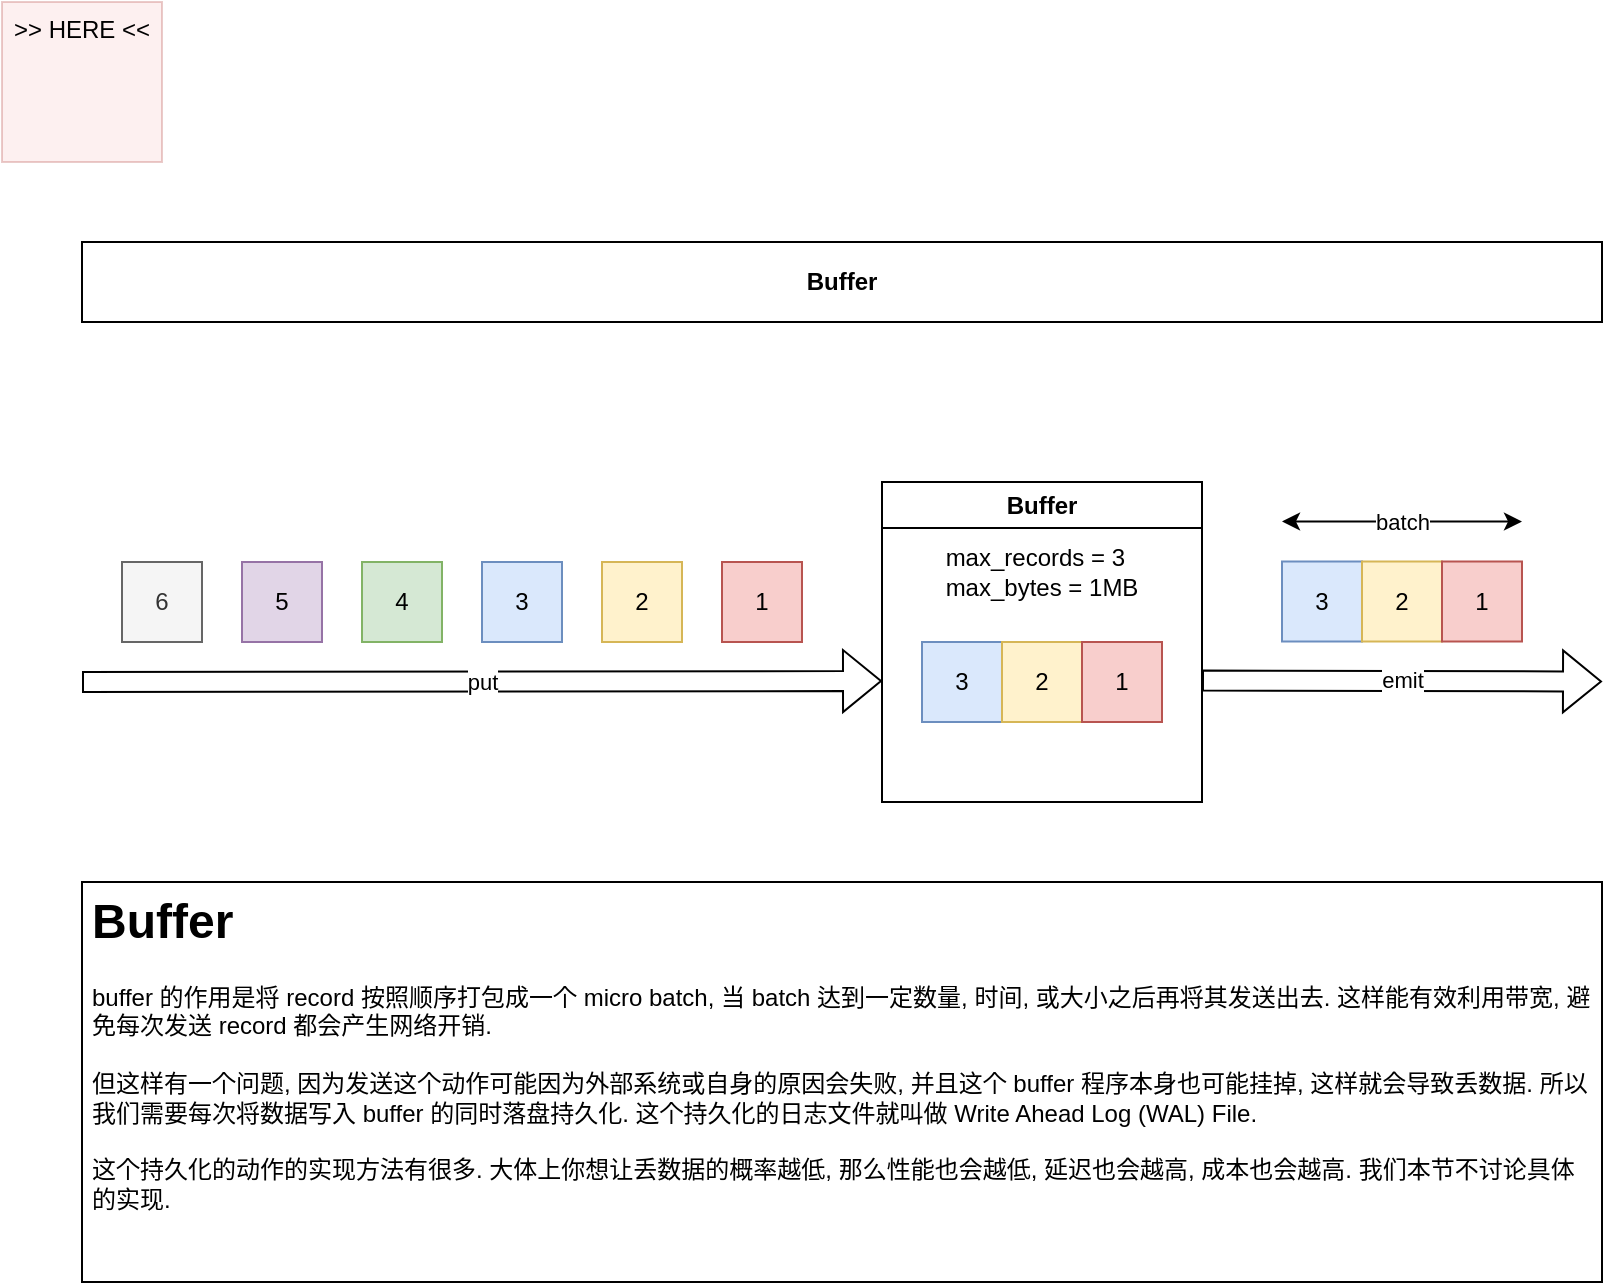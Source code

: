 <mxfile version="22.1.11" type="device" pages="4">
  <diagram id="72kHUW-QT9kvQa8ccm-C" name="Buffer">
    <mxGraphModel dx="959" dy="729" grid="1" gridSize="10" guides="1" tooltips="1" connect="1" arrows="1" fold="1" page="1" pageScale="1" pageWidth="850" pageHeight="1100" math="0" shadow="0">
      <root>
        <mxCell id="0" />
        <mxCell id="1" parent="0" />
        <mxCell id="OfAkQuYxqV4kAmZJb0WG-115" value="&lt;h1 style=&quot;border-color: var(--border-color);&quot;&gt;Buffer&lt;/h1&gt;&lt;h1&gt;&lt;div style=&quot;border-color: var(--border-color); font-size: 12px; font-weight: 400;&quot;&gt;buffer 的作用是将 record 按照顺序打包成一个 micro batch, 当 batch 达到一定数量, 时间, 或大小之后再将其发送出去. 这样能有效利用带宽, 避免每次发送 record 都会产生网络开销.&lt;/div&gt;&lt;div style=&quot;border-color: var(--border-color); font-size: 12px; font-weight: 400;&quot;&gt;&lt;br style=&quot;border-color: var(--border-color);&quot;&gt;&lt;/div&gt;&lt;div style=&quot;border-color: var(--border-color); font-size: 12px; font-weight: 400;&quot;&gt;但这样有一个问题, 因为发送这个动作可能因为外部系统或自身的原因会失败, 并且这个 buffer 程序本身也可能挂掉, 这样就会导致丢数据. 所以我们需要每次将数据写入 buffer 的同时落盘持久化. 这个持久化的日志文件就叫做 Write Ahead Log (WAL) File.&lt;/div&gt;&lt;div style=&quot;border-color: var(--border-color); font-size: 12px; font-weight: 400;&quot;&gt;&lt;br&gt;&lt;/div&gt;&lt;div style=&quot;border-color: var(--border-color); font-size: 12px; font-weight: 400;&quot;&gt;这个持久化的动作的实现方法有很多. 大体上你想让丢数据的概率越低, 那么性能也会越低, 延迟也会越高, 成本也会越高. 我们本节不讨论具体的实现.&lt;/div&gt;&lt;/h1&gt;" style="text;html=1;strokeColor=default;fillColor=none;spacing=5;spacingTop=-20;whiteSpace=wrap;overflow=hidden;rounded=0;" parent="1" vertex="1">
          <mxGeometry x="40" y="440" width="760" height="200" as="geometry" />
        </mxCell>
        <mxCell id="OfAkQuYxqV4kAmZJb0WG-116" value="&lt;b&gt;Buffer&lt;/b&gt;" style="text;html=1;strokeColor=default;fillColor=none;align=center;verticalAlign=middle;whiteSpace=wrap;rounded=0;" parent="1" vertex="1">
          <mxGeometry x="40" y="120" width="760" height="40" as="geometry" />
        </mxCell>
        <mxCell id="OfAkQuYxqV4kAmZJb0WG-117" value="&amp;gt;&amp;gt; HERE &amp;lt;&amp;lt;" style="whiteSpace=wrap;html=1;aspect=fixed;fillColor=#f8cecc;strokeColor=#b85450;opacity=30;verticalAlign=top;" parent="1" vertex="1">
          <mxGeometry width="80" height="80" as="geometry" />
        </mxCell>
        <mxCell id="OfAkQuYxqV4kAmZJb0WG-119" value="3" style="whiteSpace=wrap;html=1;aspect=fixed;fillColor=#dae8fc;strokeColor=#6c8ebf;" parent="1" vertex="1">
          <mxGeometry x="240" y="280" width="40" height="40" as="geometry" />
        </mxCell>
        <mxCell id="OfAkQuYxqV4kAmZJb0WG-120" value="2" style="whiteSpace=wrap;html=1;aspect=fixed;fillColor=#fff2cc;strokeColor=#d6b656;" parent="1" vertex="1">
          <mxGeometry x="300" y="280" width="40" height="40" as="geometry" />
        </mxCell>
        <mxCell id="OfAkQuYxqV4kAmZJb0WG-121" value="4" style="whiteSpace=wrap;html=1;aspect=fixed;fillColor=#d5e8d4;strokeColor=#82b366;" parent="1" vertex="1">
          <mxGeometry x="180" y="280" width="40" height="40" as="geometry" />
        </mxCell>
        <mxCell id="OfAkQuYxqV4kAmZJb0WG-122" value="1" style="whiteSpace=wrap;html=1;aspect=fixed;fillColor=#f8cecc;strokeColor=#b85450;" parent="1" vertex="1">
          <mxGeometry x="360" y="280" width="40" height="40" as="geometry" />
        </mxCell>
        <mxCell id="OfAkQuYxqV4kAmZJb0WG-123" value="5" style="whiteSpace=wrap;html=1;aspect=fixed;fillColor=#e1d5e7;strokeColor=#9673a6;" parent="1" vertex="1">
          <mxGeometry x="120" y="280" width="40" height="40" as="geometry" />
        </mxCell>
        <mxCell id="OfAkQuYxqV4kAmZJb0WG-124" value="6" style="whiteSpace=wrap;html=1;aspect=fixed;fillColor=#f5f5f5;strokeColor=#666666;fontColor=#333333;" parent="1" vertex="1">
          <mxGeometry x="60" y="280" width="40" height="40" as="geometry" />
        </mxCell>
        <mxCell id="OfAkQuYxqV4kAmZJb0WG-125" value="put" style="shape=flexArrow;endArrow=classic;html=1;rounded=0;" parent="1" edge="1">
          <mxGeometry width="50" height="50" relative="1" as="geometry">
            <mxPoint x="40" y="340" as="sourcePoint" />
            <mxPoint x="440" y="339.5" as="targetPoint" />
          </mxGeometry>
        </mxCell>
        <mxCell id="OfAkQuYxqV4kAmZJb0WG-127" value="" style="whiteSpace=wrap;html=1;aspect=fixed;" parent="1" vertex="1">
          <mxGeometry x="460" y="320" width="40" height="40" as="geometry" />
        </mxCell>
        <mxCell id="OfAkQuYxqV4kAmZJb0WG-128" value="" style="whiteSpace=wrap;html=1;aspect=fixed;" parent="1" vertex="1">
          <mxGeometry x="500" y="320" width="40" height="40" as="geometry" />
        </mxCell>
        <mxCell id="OfAkQuYxqV4kAmZJb0WG-129" value="" style="whiteSpace=wrap;html=1;aspect=fixed;" parent="1" vertex="1">
          <mxGeometry x="540" y="320" width="40" height="40" as="geometry" />
        </mxCell>
        <mxCell id="1lHHC6M8wXrXlJ3PUpMz-1" value="3" style="whiteSpace=wrap;html=1;aspect=fixed;fillColor=#dae8fc;strokeColor=#6c8ebf;" parent="1" vertex="1">
          <mxGeometry x="460" y="320" width="40" height="40" as="geometry" />
        </mxCell>
        <mxCell id="1lHHC6M8wXrXlJ3PUpMz-2" value="2" style="whiteSpace=wrap;html=1;aspect=fixed;fillColor=#fff2cc;strokeColor=#d6b656;" parent="1" vertex="1">
          <mxGeometry x="500" y="320" width="40" height="40" as="geometry" />
        </mxCell>
        <mxCell id="1lHHC6M8wXrXlJ3PUpMz-3" value="1" style="whiteSpace=wrap;html=1;aspect=fixed;fillColor=#f8cecc;strokeColor=#b85450;" parent="1" vertex="1">
          <mxGeometry x="540" y="320" width="40" height="40" as="geometry" />
        </mxCell>
        <mxCell id="1lHHC6M8wXrXlJ3PUpMz-4" value="emit" style="shape=flexArrow;endArrow=classic;html=1;rounded=0;" parent="1" edge="1">
          <mxGeometry width="50" height="50" relative="1" as="geometry">
            <mxPoint x="600" y="339.25" as="sourcePoint" />
            <mxPoint x="800" y="339.75" as="targetPoint" />
          </mxGeometry>
        </mxCell>
        <mxCell id="1lHHC6M8wXrXlJ3PUpMz-5" value="3" style="whiteSpace=wrap;html=1;aspect=fixed;fillColor=#dae8fc;strokeColor=#6c8ebf;" parent="1" vertex="1">
          <mxGeometry x="640" y="279.75" width="40" height="40" as="geometry" />
        </mxCell>
        <mxCell id="1lHHC6M8wXrXlJ3PUpMz-6" value="2" style="whiteSpace=wrap;html=1;aspect=fixed;fillColor=#fff2cc;strokeColor=#d6b656;" parent="1" vertex="1">
          <mxGeometry x="680" y="279.75" width="40" height="40" as="geometry" />
        </mxCell>
        <mxCell id="1lHHC6M8wXrXlJ3PUpMz-7" value="1" style="whiteSpace=wrap;html=1;aspect=fixed;fillColor=#f8cecc;strokeColor=#b85450;" parent="1" vertex="1">
          <mxGeometry x="720" y="279.75" width="40" height="40" as="geometry" />
        </mxCell>
        <mxCell id="1lHHC6M8wXrXlJ3PUpMz-8" value="batch" style="endArrow=classic;startArrow=classic;html=1;rounded=0;" parent="1" edge="1">
          <mxGeometry width="50" height="50" relative="1" as="geometry">
            <mxPoint x="640" y="259.75" as="sourcePoint" />
            <mxPoint x="760" y="259.75" as="targetPoint" />
          </mxGeometry>
        </mxCell>
        <mxCell id="lf2udprsStgiXKNHToA--1" value="Buffer" style="swimlane;whiteSpace=wrap;html=1;" parent="1" vertex="1">
          <mxGeometry x="440" y="240" width="160" height="160" as="geometry" />
        </mxCell>
        <mxCell id="lf2udprsStgiXKNHToA--2" value="&lt;div style=&quot;text-align: left;&quot;&gt;&lt;span style=&quot;background-color: initial;&quot;&gt;max_records = 3&lt;/span&gt;&lt;/div&gt;&lt;div style=&quot;text-align: left;&quot;&gt;&lt;span style=&quot;background-color: initial;&quot;&gt;max_bytes = 1MB&lt;/span&gt;&lt;/div&gt;" style="text;html=1;strokeColor=none;fillColor=none;align=center;verticalAlign=middle;whiteSpace=wrap;rounded=0;" parent="lf2udprsStgiXKNHToA--1" vertex="1">
          <mxGeometry x="20" y="30" width="120" height="30" as="geometry" />
        </mxCell>
      </root>
    </mxGraphModel>
  </diagram>
  <diagram id="_Gc-zVbMxoZ7LmQGgzo-" name="File Buffer">
    <mxGraphModel dx="1066" dy="810" grid="1" gridSize="10" guides="1" tooltips="1" connect="1" arrows="1" fold="1" page="1" pageScale="1" pageWidth="850" pageHeight="1100" math="0" shadow="0">
      <root>
        <mxCell id="0" />
        <mxCell id="1" parent="0" />
        <mxCell id="vgL2ZVrzd6W9RIOPeB2w-7" value="In memory buffer (FIFO)" style="swimlane;whiteSpace=wrap;html=1;" vertex="1" parent="1">
          <mxGeometry x="560" y="280" width="200" height="160" as="geometry" />
        </mxCell>
        <mxCell id="vgL2ZVrzd6W9RIOPeB2w-11" value="&lt;b&gt;Write ahead log file&lt;/b&gt;" style="swimlane;fontStyle=0;childLayout=stackLayout;horizontal=1;startSize=30;horizontalStack=0;resizeParent=1;resizeParentMax=0;resizeLast=0;collapsible=1;marginBottom=0;whiteSpace=wrap;html=1;" vertex="1" parent="1">
          <mxGeometry x="800" y="290" width="120" height="150" as="geometry" />
        </mxCell>
        <mxCell id="vgL2ZVrzd6W9RIOPeB2w-12" value="" style="text;strokeColor=default;fillColor=none;align=left;verticalAlign=middle;spacingLeft=4;spacingRight=4;overflow=hidden;points=[[0,0.5],[1,0.5]];portConstraint=eastwest;rotatable=0;whiteSpace=wrap;html=1;" vertex="1" parent="vgL2ZVrzd6W9RIOPeB2w-11">
          <mxGeometry y="30" width="120" height="40" as="geometry" />
        </mxCell>
        <mxCell id="vgL2ZVrzd6W9RIOPeB2w-13" value="" style="text;strokeColor=default;fillColor=none;align=left;verticalAlign=middle;spacingLeft=4;spacingRight=4;overflow=hidden;points=[[0,0.5],[1,0.5]];portConstraint=eastwest;rotatable=0;whiteSpace=wrap;html=1;" vertex="1" parent="vgL2ZVrzd6W9RIOPeB2w-11">
          <mxGeometry y="70" width="120" height="40" as="geometry" />
        </mxCell>
        <mxCell id="vgL2ZVrzd6W9RIOPeB2w-14" value="" style="text;strokeColor=default;fillColor=none;align=left;verticalAlign=middle;spacingLeft=4;spacingRight=4;overflow=hidden;points=[[0,0.5],[1,0.5]];portConstraint=eastwest;rotatable=0;whiteSpace=wrap;html=1;" vertex="1" parent="vgL2ZVrzd6W9RIOPeB2w-11">
          <mxGeometry y="110" width="120" height="40" as="geometry" />
        </mxCell>
        <mxCell id="vgL2ZVrzd6W9RIOPeB2w-15" value="" style="shape=flexArrow;endArrow=classic;html=1;rounded=0;" edge="1" parent="1">
          <mxGeometry width="50" height="50" relative="1" as="geometry">
            <mxPoint x="80" y="360" as="sourcePoint" />
            <mxPoint x="520" y="360" as="targetPoint" />
          </mxGeometry>
        </mxCell>
        <mxCell id="vgL2ZVrzd6W9RIOPeB2w-17" value="History Log File" style="swimlane;whiteSpace=wrap;html=1;" vertex="1" parent="1">
          <mxGeometry x="440" y="1240" width="200" height="280" as="geometry" />
        </mxCell>
        <mxCell id="vgL2ZVrzd6W9RIOPeB2w-18" value="2000-01-01 00:01:00" style="verticalLabelPosition=bottom;html=1;verticalAlign=top;align=center;strokeColor=#006EAF;fillColor=#1ba1e2;shape=mxgraph.azure.file_2;pointerEvents=1;fontColor=#000000;" vertex="1" parent="vgL2ZVrzd6W9RIOPeB2w-17">
          <mxGeometry x="80" y="40" width="40" height="40" as="geometry" />
        </mxCell>
        <mxCell id="vgL2ZVrzd6W9RIOPeB2w-19" value="2000-01-01 00:02:00" style="verticalLabelPosition=bottom;html=1;verticalAlign=top;align=center;strokeColor=#006EAF;fillColor=#1ba1e2;shape=mxgraph.azure.file_2;pointerEvents=1;fontColor=#000000;" vertex="1" parent="vgL2ZVrzd6W9RIOPeB2w-17">
          <mxGeometry x="80" y="120" width="40" height="40" as="geometry" />
        </mxCell>
        <mxCell id="vgL2ZVrzd6W9RIOPeB2w-20" value="2000-01-01 00:03:00" style="verticalLabelPosition=bottom;html=1;verticalAlign=top;align=center;strokeColor=#006EAF;fillColor=#1ba1e2;shape=mxgraph.azure.file_2;pointerEvents=1;fontColor=#000000;" vertex="1" parent="vgL2ZVrzd6W9RIOPeB2w-17">
          <mxGeometry x="80" y="200" width="40" height="40" as="geometry" />
        </mxCell>
        <mxCell id="vgL2ZVrzd6W9RIOPeB2w-21" value="WAL File" style="swimlane;whiteSpace=wrap;html=1;" vertex="1" parent="1">
          <mxGeometry x="120" y="1240" width="280" height="280" as="geometry" />
        </mxCell>
        <mxCell id="vgL2ZVrzd6W9RIOPeB2w-22" value="latest" style="verticalLabelPosition=bottom;html=1;verticalAlign=top;align=center;strokeColor=#005700;fillColor=#008a00;shape=mxgraph.azure.file_2;pointerEvents=1;fontColor=#000000;" vertex="1" parent="vgL2ZVrzd6W9RIOPeB2w-21">
          <mxGeometry x="200" y="120" width="40" height="40" as="geometry" />
        </mxCell>
        <mxCell id="vgL2ZVrzd6W9RIOPeB2w-23" value="Write Ahead Log File" style="swimlane;fontStyle=0;childLayout=stackLayout;horizontal=1;startSize=30;horizontalStack=0;resizeParent=1;resizeParentMax=0;resizeLast=0;collapsible=1;marginBottom=0;whiteSpace=wrap;html=1;" vertex="1" parent="vgL2ZVrzd6W9RIOPeB2w-21">
          <mxGeometry x="40" y="50" width="120" height="150" as="geometry" />
        </mxCell>
        <mxCell id="vgL2ZVrzd6W9RIOPeB2w-24" value="1" style="whiteSpace=wrap;html=1;aspect=fixed;fillColor=#f8cecc;strokeColor=#b85450;" vertex="1" parent="vgL2ZVrzd6W9RIOPeB2w-23">
          <mxGeometry y="30" width="120" height="40" as="geometry" />
        </mxCell>
        <mxCell id="vgL2ZVrzd6W9RIOPeB2w-25" value="2" style="whiteSpace=wrap;html=1;aspect=fixed;fillColor=#fff2cc;strokeColor=#d6b656;" vertex="1" parent="vgL2ZVrzd6W9RIOPeB2w-23">
          <mxGeometry y="70" width="120" height="40" as="geometry" />
        </mxCell>
        <mxCell id="vgL2ZVrzd6W9RIOPeB2w-26" value="3" style="whiteSpace=wrap;html=1;aspect=fixed;fillColor=#dae8fc;strokeColor=#6c8ebf;" vertex="1" parent="vgL2ZVrzd6W9RIOPeB2w-23">
          <mxGeometry y="110" width="120" height="40" as="geometry" />
        </mxCell>
        <mxCell id="vgL2ZVrzd6W9RIOPeB2w-27" value="=" style="text;html=1;strokeColor=none;fillColor=none;align=center;verticalAlign=middle;whiteSpace=wrap;rounded=0;fontSize=24;" vertex="1" parent="vgL2ZVrzd6W9RIOPeB2w-21">
          <mxGeometry x="160" y="120" width="40" height="40" as="geometry" />
        </mxCell>
        <mxCell id="vgL2ZVrzd6W9RIOPeB2w-28" value="History Log File" style="swimlane;whiteSpace=wrap;html=1;" vertex="1" parent="1">
          <mxGeometry x="440" y="1560" width="200" height="360" as="geometry" />
        </mxCell>
        <mxCell id="vgL2ZVrzd6W9RIOPeB2w-29" value="2000-01-01 00:01:00" style="verticalLabelPosition=bottom;html=1;verticalAlign=top;align=center;strokeColor=#6c8ebf;fillColor=#dae8fc;shape=mxgraph.azure.file_2;pointerEvents=1;dashed=1;" vertex="1" parent="vgL2ZVrzd6W9RIOPeB2w-28">
          <mxGeometry x="80" y="40" width="40" height="40" as="geometry" />
        </mxCell>
        <mxCell id="vgL2ZVrzd6W9RIOPeB2w-30" value="2000-01-01 00:02:00" style="verticalLabelPosition=bottom;html=1;verticalAlign=top;align=center;strokeColor=#006EAF;fillColor=#1ba1e2;shape=mxgraph.azure.file_2;pointerEvents=1;fontColor=#000000;" vertex="1" parent="vgL2ZVrzd6W9RIOPeB2w-28">
          <mxGeometry x="80" y="120" width="40" height="40" as="geometry" />
        </mxCell>
        <mxCell id="vgL2ZVrzd6W9RIOPeB2w-31" value="2000-01-01 00:03:00" style="verticalLabelPosition=bottom;html=1;verticalAlign=top;align=center;strokeColor=#006EAF;fillColor=#1ba1e2;shape=mxgraph.azure.file_2;pointerEvents=1;fontColor=#000000;" vertex="1" parent="vgL2ZVrzd6W9RIOPeB2w-28">
          <mxGeometry x="80" y="200" width="40" height="40" as="geometry" />
        </mxCell>
        <mxCell id="vgL2ZVrzd6W9RIOPeB2w-32" value="2000-01-01-00:04:00" style="verticalLabelPosition=bottom;html=1;verticalAlign=top;align=center;strokeColor=#82b366;fillColor=#d5e8d4;shape=mxgraph.azure.file_2;pointerEvents=1;dashed=1;" vertex="1" parent="vgL2ZVrzd6W9RIOPeB2w-28">
          <mxGeometry x="80" y="280" width="40" height="40" as="geometry" />
        </mxCell>
        <mxCell id="vgL2ZVrzd6W9RIOPeB2w-33" value="WAL File" style="swimlane;whiteSpace=wrap;html=1;" vertex="1" parent="1">
          <mxGeometry x="120" y="1560" width="280" height="280" as="geometry" />
        </mxCell>
        <mxCell id="vgL2ZVrzd6W9RIOPeB2w-34" value="latest (moved)" style="verticalLabelPosition=bottom;html=1;verticalAlign=top;align=center;strokeColor=#005700;fillColor=#008a00;shape=mxgraph.azure.file_2;pointerEvents=1;fontColor=#000000;" vertex="1" parent="vgL2ZVrzd6W9RIOPeB2w-33">
          <mxGeometry x="200" y="120" width="40" height="40" as="geometry" />
        </mxCell>
        <mxCell id="vgL2ZVrzd6W9RIOPeB2w-35" value="Write Ahead Log File" style="swimlane;fontStyle=0;childLayout=stackLayout;horizontal=1;startSize=30;horizontalStack=0;resizeParent=1;resizeParentMax=0;resizeLast=0;collapsible=1;marginBottom=0;whiteSpace=wrap;html=1;" vertex="1" parent="vgL2ZVrzd6W9RIOPeB2w-33">
          <mxGeometry x="40" y="50" width="120" height="150" as="geometry" />
        </mxCell>
        <mxCell id="vgL2ZVrzd6W9RIOPeB2w-36" value="1 (deleted)" style="whiteSpace=wrap;html=1;aspect=fixed;fillColor=#f8cecc;strokeColor=#b85450;opacity=30;dashed=1;dashPattern=8 8;" vertex="1" parent="vgL2ZVrzd6W9RIOPeB2w-35">
          <mxGeometry y="30" width="120" height="40" as="geometry" />
        </mxCell>
        <mxCell id="vgL2ZVrzd6W9RIOPeB2w-37" value="2 (deleted)" style="whiteSpace=wrap;html=1;aspect=fixed;fillColor=#fff2cc;strokeColor=#d6b656;opacity=30;dashed=1;dashPattern=8 8;" vertex="1" parent="vgL2ZVrzd6W9RIOPeB2w-35">
          <mxGeometry y="70" width="120" height="40" as="geometry" />
        </mxCell>
        <mxCell id="vgL2ZVrzd6W9RIOPeB2w-38" value="3 (deleted)" style="whiteSpace=wrap;html=1;aspect=fixed;fillColor=#dae8fc;strokeColor=#6c8ebf;opacity=30;dashed=1;dashPattern=8 8;" vertex="1" parent="vgL2ZVrzd6W9RIOPeB2w-35">
          <mxGeometry y="110" width="120" height="40" as="geometry" />
        </mxCell>
        <mxCell id="vgL2ZVrzd6W9RIOPeB2w-39" value="=" style="text;html=1;strokeColor=none;fillColor=none;align=center;verticalAlign=middle;whiteSpace=wrap;rounded=0;fontSize=24;" vertex="1" parent="vgL2ZVrzd6W9RIOPeB2w-33">
          <mxGeometry x="160" y="120" width="40" height="40" as="geometry" />
        </mxCell>
        <mxCell id="vgL2ZVrzd6W9RIOPeB2w-40" style="edgeStyle=orthogonalEdgeStyle;rounded=0;orthogonalLoop=1;jettySize=auto;html=1;exitX=1;exitY=0.5;exitDx=0;exitDy=0;exitPerimeter=0;entryX=0;entryY=0.5;entryDx=0;entryDy=0;entryPerimeter=0;" edge="1" parent="1" source="vgL2ZVrzd6W9RIOPeB2w-34" target="vgL2ZVrzd6W9RIOPeB2w-32">
          <mxGeometry relative="1" as="geometry">
            <Array as="points">
              <mxPoint x="420" y="1700" />
              <mxPoint x="420" y="1860" />
            </Array>
          </mxGeometry>
        </mxCell>
        <mxCell id="vgL2ZVrzd6W9RIOPeB2w-41" value="Kinesis / Kafka / CloudWatch Logs / Splunk / Etc ..." style="sketch=0;points=[[0,0,0],[0.25,0,0],[0.5,0,0],[0.75,0,0],[1,0,0],[0,1,0],[0.25,1,0],[0.5,1,0],[0.75,1,0],[1,1,0],[0,0.25,0],[0,0.5,0],[0,0.75,0],[1,0.25,0],[1,0.5,0],[1,0.75,0]];outlineConnect=0;fontColor=#232F3E;fillColor=#8C4FFF;strokeColor=#ffffff;dashed=0;verticalLabelPosition=bottom;verticalAlign=top;align=center;html=1;fontSize=12;fontStyle=0;aspect=fixed;shape=mxgraph.aws4.resourceIcon;resIcon=mxgraph.aws4.kinesis;" vertex="1" parent="1">
          <mxGeometry x="760" y="1600" width="40" height="40" as="geometry" />
        </mxCell>
        <mxCell id="vgL2ZVrzd6W9RIOPeB2w-42" value="emit" style="edgeStyle=orthogonalEdgeStyle;rounded=0;orthogonalLoop=1;jettySize=auto;html=1;exitX=1;exitY=0.5;exitDx=0;exitDy=0;exitPerimeter=0;entryX=0;entryY=0.5;entryDx=0;entryDy=0;entryPerimeter=0;" edge="1" parent="1" source="vgL2ZVrzd6W9RIOPeB2w-29" target="vgL2ZVrzd6W9RIOPeB2w-41">
          <mxGeometry relative="1" as="geometry">
            <mxPoint x="720" y="1620" as="targetPoint" />
          </mxGeometry>
        </mxCell>
        <mxCell id="vgL2ZVrzd6W9RIOPeB2w-43" value="File Buffer" style="swimlane;whiteSpace=wrap;html=1;" vertex="1" parent="1">
          <mxGeometry x="40" y="200" width="920" height="880" as="geometry" />
        </mxCell>
        <mxCell id="vgL2ZVrzd6W9RIOPeB2w-44" value="3" style="whiteSpace=wrap;html=1;aspect=fixed;fillColor=#dae8fc;strokeColor=#6c8ebf;" vertex="1" parent="vgL2ZVrzd6W9RIOPeB2w-43">
          <mxGeometry x="340" y="300" width="40" height="40" as="geometry" />
        </mxCell>
        <mxCell id="vgL2ZVrzd6W9RIOPeB2w-45" value="2" style="whiteSpace=wrap;html=1;aspect=fixed;fillColor=#fff2cc;strokeColor=#d6b656;" vertex="1" parent="vgL2ZVrzd6W9RIOPeB2w-43">
          <mxGeometry x="400" y="300" width="40" height="40" as="geometry" />
        </mxCell>
        <mxCell id="vgL2ZVrzd6W9RIOPeB2w-46" value="4" style="whiteSpace=wrap;html=1;aspect=fixed;fillColor=#d5e8d4;strokeColor=#82b366;" vertex="1" parent="vgL2ZVrzd6W9RIOPeB2w-43">
          <mxGeometry x="280" y="300" width="40" height="40" as="geometry" />
        </mxCell>
        <mxCell id="vgL2ZVrzd6W9RIOPeB2w-47" value="5" style="whiteSpace=wrap;html=1;aspect=fixed;fillColor=#e1d5e7;strokeColor=#9673a6;" vertex="1" parent="vgL2ZVrzd6W9RIOPeB2w-43">
          <mxGeometry x="220" y="300" width="40" height="40" as="geometry" />
        </mxCell>
        <mxCell id="vgL2ZVrzd6W9RIOPeB2w-48" value="6" style="whiteSpace=wrap;html=1;aspect=fixed;fillColor=#f5f5f5;strokeColor=#666666;fontColor=#333333;" vertex="1" parent="vgL2ZVrzd6W9RIOPeB2w-43">
          <mxGeometry x="160" y="300" width="40" height="40" as="geometry" />
        </mxCell>
        <mxCell id="vgL2ZVrzd6W9RIOPeB2w-49" value="In memory buffer (FIFO)" style="swimlane;whiteSpace=wrap;html=1;" vertex="1" parent="vgL2ZVrzd6W9RIOPeB2w-43">
          <mxGeometry x="520" y="280" width="200" height="160" as="geometry" />
        </mxCell>
        <mxCell id="vgL2ZVrzd6W9RIOPeB2w-50" value="" style="whiteSpace=wrap;html=1;aspect=fixed;strokeWidth=4;" vertex="1" parent="vgL2ZVrzd6W9RIOPeB2w-49">
          <mxGeometry x="40" y="100" width="40" height="40" as="geometry" />
        </mxCell>
        <mxCell id="vgL2ZVrzd6W9RIOPeB2w-51" value="" style="whiteSpace=wrap;html=1;aspect=fixed;strokeWidth=4;" vertex="1" parent="vgL2ZVrzd6W9RIOPeB2w-49">
          <mxGeometry x="80" y="100" width="40" height="40" as="geometry" />
        </mxCell>
        <mxCell id="vgL2ZVrzd6W9RIOPeB2w-52" value="" style="whiteSpace=wrap;html=1;aspect=fixed;strokeWidth=4;" vertex="1" parent="vgL2ZVrzd6W9RIOPeB2w-49">
          <mxGeometry x="120" y="100" width="40" height="40" as="geometry" />
        </mxCell>
        <mxCell id="vgL2ZVrzd6W9RIOPeB2w-53" value="1" style="whiteSpace=wrap;html=1;aspect=fixed;fillColor=#f8cecc;strokeColor=#b85450;strokeWidth=4;" vertex="1" parent="vgL2ZVrzd6W9RIOPeB2w-49">
          <mxGeometry x="120" y="100" width="40" height="40" as="geometry" />
        </mxCell>
        <mxCell id="QKGjoUGoVQM0vStijhz8-4" value="" style="whiteSpace=wrap;html=1;aspect=fixed;" vertex="1" parent="vgL2ZVrzd6W9RIOPeB2w-49">
          <mxGeometry x="40" y="40" width="40" height="40" as="geometry" />
        </mxCell>
        <mxCell id="QKGjoUGoVQM0vStijhz8-5" value="" style="whiteSpace=wrap;html=1;aspect=fixed;" vertex="1" parent="vgL2ZVrzd6W9RIOPeB2w-49">
          <mxGeometry x="80" y="40" width="40" height="40" as="geometry" />
        </mxCell>
        <mxCell id="QKGjoUGoVQM0vStijhz8-6" value="" style="whiteSpace=wrap;html=1;aspect=fixed;" vertex="1" parent="vgL2ZVrzd6W9RIOPeB2w-49">
          <mxGeometry x="120" y="40" width="40" height="40" as="geometry" />
        </mxCell>
        <mxCell id="QKGjoUGoVQM0vStijhz8-7" value="1" style="whiteSpace=wrap;html=1;aspect=fixed;fillColor=#f8cecc;strokeColor=#b85450;" vertex="1" parent="vgL2ZVrzd6W9RIOPeB2w-49">
          <mxGeometry x="120" y="40" width="40" height="40" as="geometry" />
        </mxCell>
        <mxCell id="vgL2ZVrzd6W9RIOPeB2w-54" value="&lt;b style=&quot;border-color: var(--border-color);&quot;&gt;Write ahead log file&lt;/b&gt;" style="swimlane;fontStyle=0;childLayout=stackLayout;horizontal=1;startSize=30;horizontalStack=0;resizeParent=1;resizeParentMax=0;resizeLast=0;collapsible=1;marginBottom=0;whiteSpace=wrap;html=1;" vertex="1" parent="vgL2ZVrzd6W9RIOPeB2w-43">
          <mxGeometry x="760" y="290" width="120" height="150" as="geometry" />
        </mxCell>
        <mxCell id="vgL2ZVrzd6W9RIOPeB2w-55" value="1" style="whiteSpace=wrap;html=1;aspect=fixed;fillColor=#f8cecc;strokeColor=#b85450;" vertex="1" parent="vgL2ZVrzd6W9RIOPeB2w-54">
          <mxGeometry y="30" width="120" height="40" as="geometry" />
        </mxCell>
        <mxCell id="vgL2ZVrzd6W9RIOPeB2w-56" value="" style="text;strokeColor=default;fillColor=none;align=left;verticalAlign=middle;spacingLeft=4;spacingRight=4;overflow=hidden;points=[[0,0.5],[1,0.5]];portConstraint=eastwest;rotatable=0;whiteSpace=wrap;html=1;" vertex="1" parent="vgL2ZVrzd6W9RIOPeB2w-54">
          <mxGeometry y="70" width="120" height="40" as="geometry" />
        </mxCell>
        <mxCell id="vgL2ZVrzd6W9RIOPeB2w-57" value="" style="text;strokeColor=default;fillColor=none;align=left;verticalAlign=middle;spacingLeft=4;spacingRight=4;overflow=hidden;points=[[0,0.5],[1,0.5]];portConstraint=eastwest;rotatable=0;whiteSpace=wrap;html=1;" vertex="1" parent="vgL2ZVrzd6W9RIOPeB2w-54">
          <mxGeometry y="110" width="120" height="40" as="geometry" />
        </mxCell>
        <mxCell id="vgL2ZVrzd6W9RIOPeB2w-58" value="" style="shape=flexArrow;endArrow=classic;html=1;rounded=0;" edge="1" parent="vgL2ZVrzd6W9RIOPeB2w-43">
          <mxGeometry width="50" height="50" relative="1" as="geometry">
            <mxPoint x="40" y="360" as="sourcePoint" />
            <mxPoint x="480" y="360" as="targetPoint" />
          </mxGeometry>
        </mxCell>
        <mxCell id="vgL2ZVrzd6W9RIOPeB2w-59" value="7" style="whiteSpace=wrap;html=1;aspect=fixed;fillColor=#ffe6cc;strokeColor=#d79b00;" vertex="1" parent="vgL2ZVrzd6W9RIOPeB2w-43">
          <mxGeometry x="100" y="300" width="40" height="40" as="geometry" />
        </mxCell>
        <mxCell id="vgL2ZVrzd6W9RIOPeB2w-60" value="3" style="whiteSpace=wrap;html=1;aspect=fixed;fillColor=#dae8fc;strokeColor=#6c8ebf;" vertex="1" parent="vgL2ZVrzd6W9RIOPeB2w-43">
          <mxGeometry x="400" y="500" width="40" height="40" as="geometry" />
        </mxCell>
        <mxCell id="vgL2ZVrzd6W9RIOPeB2w-61" value="4" style="whiteSpace=wrap;html=1;aspect=fixed;fillColor=#d5e8d4;strokeColor=#82b366;" vertex="1" parent="vgL2ZVrzd6W9RIOPeB2w-43">
          <mxGeometry x="340" y="500" width="40" height="40" as="geometry" />
        </mxCell>
        <mxCell id="vgL2ZVrzd6W9RIOPeB2w-62" value="5" style="whiteSpace=wrap;html=1;aspect=fixed;fillColor=#e1d5e7;strokeColor=#9673a6;" vertex="1" parent="vgL2ZVrzd6W9RIOPeB2w-43">
          <mxGeometry x="280" y="500" width="40" height="40" as="geometry" />
        </mxCell>
        <mxCell id="vgL2ZVrzd6W9RIOPeB2w-63" value="6" style="whiteSpace=wrap;html=1;aspect=fixed;fillColor=#f5f5f5;strokeColor=#666666;fontColor=#333333;" vertex="1" parent="vgL2ZVrzd6W9RIOPeB2w-43">
          <mxGeometry x="220" y="500" width="40" height="40" as="geometry" />
        </mxCell>
        <mxCell id="vgL2ZVrzd6W9RIOPeB2w-64" value="In memory buffer (FIFO)" style="swimlane;whiteSpace=wrap;html=1;" vertex="1" parent="vgL2ZVrzd6W9RIOPeB2w-43">
          <mxGeometry x="520" y="480" width="200" height="160" as="geometry" />
        </mxCell>
        <mxCell id="vgL2ZVrzd6W9RIOPeB2w-65" value="" style="whiteSpace=wrap;html=1;aspect=fixed;" vertex="1" parent="vgL2ZVrzd6W9RIOPeB2w-64">
          <mxGeometry x="40" y="40" width="40" height="40" as="geometry" />
        </mxCell>
        <mxCell id="vgL2ZVrzd6W9RIOPeB2w-66" value="" style="whiteSpace=wrap;html=1;aspect=fixed;" vertex="1" parent="vgL2ZVrzd6W9RIOPeB2w-64">
          <mxGeometry x="80" y="40" width="40" height="40" as="geometry" />
        </mxCell>
        <mxCell id="vgL2ZVrzd6W9RIOPeB2w-67" value="" style="whiteSpace=wrap;html=1;aspect=fixed;" vertex="1" parent="vgL2ZVrzd6W9RIOPeB2w-64">
          <mxGeometry x="120" y="40" width="40" height="40" as="geometry" />
        </mxCell>
        <mxCell id="vgL2ZVrzd6W9RIOPeB2w-68" value="1" style="whiteSpace=wrap;html=1;aspect=fixed;fillColor=#f8cecc;strokeColor=#b85450;" vertex="1" parent="vgL2ZVrzd6W9RIOPeB2w-64">
          <mxGeometry x="120" y="40" width="40" height="40" as="geometry" />
        </mxCell>
        <mxCell id="vgL2ZVrzd6W9RIOPeB2w-69" value="2" style="whiteSpace=wrap;html=1;aspect=fixed;fillColor=#fff2cc;strokeColor=#d6b656;" vertex="1" parent="vgL2ZVrzd6W9RIOPeB2w-64">
          <mxGeometry x="80" y="40" width="40" height="40" as="geometry" />
        </mxCell>
        <mxCell id="QKGjoUGoVQM0vStijhz8-8" value="" style="whiteSpace=wrap;html=1;aspect=fixed;strokeWidth=4;" vertex="1" parent="vgL2ZVrzd6W9RIOPeB2w-64">
          <mxGeometry x="40" y="100" width="40" height="40" as="geometry" />
        </mxCell>
        <mxCell id="QKGjoUGoVQM0vStijhz8-9" value="" style="whiteSpace=wrap;html=1;aspect=fixed;strokeWidth=4;" vertex="1" parent="vgL2ZVrzd6W9RIOPeB2w-64">
          <mxGeometry x="80" y="100" width="40" height="40" as="geometry" />
        </mxCell>
        <mxCell id="QKGjoUGoVQM0vStijhz8-10" value="" style="whiteSpace=wrap;html=1;aspect=fixed;strokeWidth=4;" vertex="1" parent="vgL2ZVrzd6W9RIOPeB2w-64">
          <mxGeometry x="120" y="100" width="40" height="40" as="geometry" />
        </mxCell>
        <mxCell id="QKGjoUGoVQM0vStijhz8-11" value="1" style="whiteSpace=wrap;html=1;aspect=fixed;fillColor=#f8cecc;strokeColor=#b85450;strokeWidth=4;" vertex="1" parent="vgL2ZVrzd6W9RIOPeB2w-64">
          <mxGeometry x="120" y="100" width="40" height="40" as="geometry" />
        </mxCell>
        <mxCell id="QKGjoUGoVQM0vStijhz8-12" value="2" style="whiteSpace=wrap;html=1;aspect=fixed;fillColor=#fff2cc;strokeColor=#d6b656;strokeWidth=4;" vertex="1" parent="vgL2ZVrzd6W9RIOPeB2w-64">
          <mxGeometry x="80" y="100" width="40" height="40" as="geometry" />
        </mxCell>
        <mxCell id="vgL2ZVrzd6W9RIOPeB2w-70" value="&lt;b style=&quot;border-color: var(--border-color);&quot;&gt;Write ahead log file&lt;/b&gt;" style="swimlane;fontStyle=0;childLayout=stackLayout;horizontal=1;startSize=30;horizontalStack=0;resizeParent=1;resizeParentMax=0;resizeLast=0;collapsible=1;marginBottom=0;whiteSpace=wrap;html=1;" vertex="1" parent="vgL2ZVrzd6W9RIOPeB2w-43">
          <mxGeometry x="760" y="490" width="120" height="150" as="geometry" />
        </mxCell>
        <mxCell id="vgL2ZVrzd6W9RIOPeB2w-71" value="1" style="whiteSpace=wrap;html=1;aspect=fixed;fillColor=#f8cecc;strokeColor=#b85450;" vertex="1" parent="vgL2ZVrzd6W9RIOPeB2w-70">
          <mxGeometry y="30" width="120" height="40" as="geometry" />
        </mxCell>
        <mxCell id="vgL2ZVrzd6W9RIOPeB2w-72" value="2" style="whiteSpace=wrap;html=1;aspect=fixed;fillColor=#fff2cc;strokeColor=#d6b656;" vertex="1" parent="vgL2ZVrzd6W9RIOPeB2w-70">
          <mxGeometry y="70" width="120" height="40" as="geometry" />
        </mxCell>
        <mxCell id="vgL2ZVrzd6W9RIOPeB2w-73" value="" style="text;strokeColor=default;fillColor=none;align=left;verticalAlign=middle;spacingLeft=4;spacingRight=4;overflow=hidden;points=[[0,0.5],[1,0.5]];portConstraint=eastwest;rotatable=0;whiteSpace=wrap;html=1;" vertex="1" parent="vgL2ZVrzd6W9RIOPeB2w-70">
          <mxGeometry y="110" width="120" height="40" as="geometry" />
        </mxCell>
        <mxCell id="vgL2ZVrzd6W9RIOPeB2w-74" value="" style="shape=flexArrow;endArrow=classic;html=1;rounded=0;" edge="1" parent="vgL2ZVrzd6W9RIOPeB2w-43">
          <mxGeometry width="50" height="50" relative="1" as="geometry">
            <mxPoint x="40" y="560" as="sourcePoint" />
            <mxPoint x="480" y="560" as="targetPoint" />
          </mxGeometry>
        </mxCell>
        <mxCell id="vgL2ZVrzd6W9RIOPeB2w-75" value="7" style="whiteSpace=wrap;html=1;aspect=fixed;fillColor=#ffe6cc;strokeColor=#d79b00;" vertex="1" parent="vgL2ZVrzd6W9RIOPeB2w-43">
          <mxGeometry x="160" y="500" width="40" height="40" as="geometry" />
        </mxCell>
        <mxCell id="vgL2ZVrzd6W9RIOPeB2w-76" value="4" style="whiteSpace=wrap;html=1;aspect=fixed;fillColor=#d5e8d4;strokeColor=#82b366;" vertex="1" parent="vgL2ZVrzd6W9RIOPeB2w-43">
          <mxGeometry x="400" y="700" width="40" height="40" as="geometry" />
        </mxCell>
        <mxCell id="vgL2ZVrzd6W9RIOPeB2w-77" value="5" style="whiteSpace=wrap;html=1;aspect=fixed;fillColor=#e1d5e7;strokeColor=#9673a6;" vertex="1" parent="vgL2ZVrzd6W9RIOPeB2w-43">
          <mxGeometry x="340" y="700" width="40" height="40" as="geometry" />
        </mxCell>
        <mxCell id="vgL2ZVrzd6W9RIOPeB2w-78" value="6" style="whiteSpace=wrap;html=1;aspect=fixed;fillColor=#f5f5f5;strokeColor=#666666;fontColor=#333333;" vertex="1" parent="vgL2ZVrzd6W9RIOPeB2w-43">
          <mxGeometry x="280" y="700" width="40" height="40" as="geometry" />
        </mxCell>
        <mxCell id="vgL2ZVrzd6W9RIOPeB2w-79" value="In memory buffer (FIFO)" style="swimlane;whiteSpace=wrap;html=1;" vertex="1" parent="vgL2ZVrzd6W9RIOPeB2w-43">
          <mxGeometry x="520" y="680" width="200" height="160" as="geometry" />
        </mxCell>
        <mxCell id="vgL2ZVrzd6W9RIOPeB2w-80" value="" style="whiteSpace=wrap;html=1;aspect=fixed;strokeWidth=4;" vertex="1" parent="vgL2ZVrzd6W9RIOPeB2w-79">
          <mxGeometry x="40" y="100" width="40" height="40" as="geometry" />
        </mxCell>
        <mxCell id="vgL2ZVrzd6W9RIOPeB2w-81" value="" style="whiteSpace=wrap;html=1;aspect=fixed;strokeWidth=4;" vertex="1" parent="vgL2ZVrzd6W9RIOPeB2w-79">
          <mxGeometry x="80" y="100" width="40" height="40" as="geometry" />
        </mxCell>
        <mxCell id="vgL2ZVrzd6W9RIOPeB2w-82" value="" style="whiteSpace=wrap;html=1;aspect=fixed;strokeWidth=4;" vertex="1" parent="vgL2ZVrzd6W9RIOPeB2w-79">
          <mxGeometry x="120" y="100" width="40" height="40" as="geometry" />
        </mxCell>
        <mxCell id="vgL2ZVrzd6W9RIOPeB2w-83" value="2" style="whiteSpace=wrap;html=1;aspect=fixed;fillColor=#fff2cc;strokeColor=#d6b656;strokeWidth=4;" vertex="1" parent="vgL2ZVrzd6W9RIOPeB2w-79">
          <mxGeometry x="80" y="100" width="40" height="40" as="geometry" />
        </mxCell>
        <mxCell id="vgL2ZVrzd6W9RIOPeB2w-84" value="3" style="whiteSpace=wrap;html=1;aspect=fixed;fillColor=#dae8fc;strokeColor=#6c8ebf;strokeWidth=4;" vertex="1" parent="vgL2ZVrzd6W9RIOPeB2w-79">
          <mxGeometry x="40" y="100" width="40" height="40" as="geometry" />
        </mxCell>
        <mxCell id="vgL2ZVrzd6W9RIOPeB2w-85" value="1" style="whiteSpace=wrap;html=1;aspect=fixed;fillColor=#f8cecc;strokeColor=#b85450;strokeWidth=4;" vertex="1" parent="vgL2ZVrzd6W9RIOPeB2w-79">
          <mxGeometry x="120" y="100" width="40" height="40" as="geometry" />
        </mxCell>
        <mxCell id="QKGjoUGoVQM0vStijhz8-13" value="" style="whiteSpace=wrap;html=1;aspect=fixed;" vertex="1" parent="vgL2ZVrzd6W9RIOPeB2w-79">
          <mxGeometry x="40" y="40" width="40" height="40" as="geometry" />
        </mxCell>
        <mxCell id="QKGjoUGoVQM0vStijhz8-14" value="" style="whiteSpace=wrap;html=1;aspect=fixed;" vertex="1" parent="vgL2ZVrzd6W9RIOPeB2w-79">
          <mxGeometry x="80" y="40" width="40" height="40" as="geometry" />
        </mxCell>
        <mxCell id="QKGjoUGoVQM0vStijhz8-15" value="" style="whiteSpace=wrap;html=1;aspect=fixed;" vertex="1" parent="vgL2ZVrzd6W9RIOPeB2w-79">
          <mxGeometry x="120" y="40" width="40" height="40" as="geometry" />
        </mxCell>
        <mxCell id="QKGjoUGoVQM0vStijhz8-16" value="2" style="whiteSpace=wrap;html=1;aspect=fixed;fillColor=#fff2cc;strokeColor=#d6b656;" vertex="1" parent="vgL2ZVrzd6W9RIOPeB2w-79">
          <mxGeometry x="80" y="40" width="40" height="40" as="geometry" />
        </mxCell>
        <mxCell id="QKGjoUGoVQM0vStijhz8-17" value="3" style="whiteSpace=wrap;html=1;aspect=fixed;fillColor=#dae8fc;strokeColor=#6c8ebf;" vertex="1" parent="vgL2ZVrzd6W9RIOPeB2w-79">
          <mxGeometry x="40" y="40" width="40" height="40" as="geometry" />
        </mxCell>
        <mxCell id="QKGjoUGoVQM0vStijhz8-18" value="1" style="whiteSpace=wrap;html=1;aspect=fixed;fillColor=#f8cecc;strokeColor=#b85450;" vertex="1" parent="vgL2ZVrzd6W9RIOPeB2w-79">
          <mxGeometry x="120" y="40" width="40" height="40" as="geometry" />
        </mxCell>
        <mxCell id="vgL2ZVrzd6W9RIOPeB2w-86" value="&lt;b style=&quot;border-color: var(--border-color);&quot;&gt;Write ahead log file&lt;/b&gt;" style="swimlane;fontStyle=0;childLayout=stackLayout;horizontal=1;startSize=30;horizontalStack=0;resizeParent=1;resizeParentMax=0;resizeLast=0;collapsible=1;marginBottom=0;whiteSpace=wrap;html=1;" vertex="1" parent="vgL2ZVrzd6W9RIOPeB2w-43">
          <mxGeometry x="760" y="690" width="120" height="150" as="geometry" />
        </mxCell>
        <mxCell id="vgL2ZVrzd6W9RIOPeB2w-87" value="1" style="whiteSpace=wrap;html=1;aspect=fixed;fillColor=#f8cecc;strokeColor=#b85450;" vertex="1" parent="vgL2ZVrzd6W9RIOPeB2w-86">
          <mxGeometry y="30" width="120" height="40" as="geometry" />
        </mxCell>
        <mxCell id="vgL2ZVrzd6W9RIOPeB2w-88" value="2" style="whiteSpace=wrap;html=1;aspect=fixed;fillColor=#fff2cc;strokeColor=#d6b656;" vertex="1" parent="vgL2ZVrzd6W9RIOPeB2w-86">
          <mxGeometry y="70" width="120" height="40" as="geometry" />
        </mxCell>
        <mxCell id="vgL2ZVrzd6W9RIOPeB2w-89" value="3" style="whiteSpace=wrap;html=1;aspect=fixed;fillColor=#dae8fc;strokeColor=#6c8ebf;" vertex="1" parent="vgL2ZVrzd6W9RIOPeB2w-86">
          <mxGeometry y="110" width="120" height="40" as="geometry" />
        </mxCell>
        <mxCell id="vgL2ZVrzd6W9RIOPeB2w-90" value="" style="shape=flexArrow;endArrow=classic;html=1;rounded=0;" edge="1" parent="vgL2ZVrzd6W9RIOPeB2w-43">
          <mxGeometry width="50" height="50" relative="1" as="geometry">
            <mxPoint x="40" y="760" as="sourcePoint" />
            <mxPoint x="480" y="760" as="targetPoint" />
          </mxGeometry>
        </mxCell>
        <mxCell id="vgL2ZVrzd6W9RIOPeB2w-91" value="7" style="whiteSpace=wrap;html=1;aspect=fixed;fillColor=#ffe6cc;strokeColor=#d79b00;" vertex="1" parent="vgL2ZVrzd6W9RIOPeB2w-43">
          <mxGeometry x="220" y="700" width="40" height="40" as="geometry" />
        </mxCell>
        <mxCell id="qtBoXyt3RU5JmxEGUM5y-3" value="" style="pointerEvents=1;shadow=0;dashed=0;html=1;strokeColor=none;fillColor=#4495D1;labelPosition=center;verticalLabelPosition=bottom;verticalAlign=top;align=center;outlineConnect=0;shape=mxgraph.veeam.ram;" vertex="1" parent="vgL2ZVrzd6W9RIOPeB2w-43">
          <mxGeometry x="600" y="40" width="40" height="20" as="geometry" />
        </mxCell>
        <mxCell id="qtBoXyt3RU5JmxEGUM5y-4" value="" style="sketch=0;pointerEvents=1;shadow=0;dashed=0;html=1;strokeColor=#006EAF;labelPosition=center;verticalLabelPosition=bottom;verticalAlign=top;align=center;fillColor=#1ba1e2;shape=mxgraph.azure.file;fontColor=#ffffff;" vertex="1" parent="vgL2ZVrzd6W9RIOPeB2w-43">
          <mxGeometry x="800" y="40" width="40" height="40" as="geometry" />
        </mxCell>
        <mxCell id="vgL2ZVrzd6W9RIOPeB2w-8" value="" style="whiteSpace=wrap;html=1;aspect=fixed;" vertex="1" parent="vgL2ZVrzd6W9RIOPeB2w-43">
          <mxGeometry x="560" y="120" width="40" height="40" as="geometry" />
        </mxCell>
        <mxCell id="vgL2ZVrzd6W9RIOPeB2w-9" value="" style="whiteSpace=wrap;html=1;aspect=fixed;" vertex="1" parent="vgL2ZVrzd6W9RIOPeB2w-43">
          <mxGeometry x="600" y="120" width="40" height="40" as="geometry" />
        </mxCell>
        <mxCell id="vgL2ZVrzd6W9RIOPeB2w-10" value="" style="whiteSpace=wrap;html=1;aspect=fixed;" vertex="1" parent="vgL2ZVrzd6W9RIOPeB2w-43">
          <mxGeometry x="640" y="120" width="40" height="40" as="geometry" />
        </mxCell>
        <mxCell id="QKGjoUGoVQM0vStijhz8-1" value="" style="whiteSpace=wrap;html=1;aspect=fixed;rounded=0;strokeWidth=4;" vertex="1" parent="vgL2ZVrzd6W9RIOPeB2w-43">
          <mxGeometry x="560" y="180" width="40" height="40" as="geometry" />
        </mxCell>
        <mxCell id="QKGjoUGoVQM0vStijhz8-2" value="" style="whiteSpace=wrap;html=1;aspect=fixed;rounded=0;strokeWidth=4;" vertex="1" parent="vgL2ZVrzd6W9RIOPeB2w-43">
          <mxGeometry x="600" y="180" width="40" height="40" as="geometry" />
        </mxCell>
        <mxCell id="QKGjoUGoVQM0vStijhz8-3" value="" style="whiteSpace=wrap;html=1;aspect=fixed;rounded=0;strokeWidth=4;" vertex="1" parent="vgL2ZVrzd6W9RIOPeB2w-43">
          <mxGeometry x="640" y="180" width="40" height="40" as="geometry" />
        </mxCell>
        <mxCell id="QKGjoUGoVQM0vStijhz8-19" value="object" style="text;html=1;strokeColor=none;fillColor=none;align=center;verticalAlign=middle;whiteSpace=wrap;rounded=0;" vertex="1" parent="vgL2ZVrzd6W9RIOPeB2w-43">
          <mxGeometry x="680" y="120" width="40" height="40" as="geometry" />
        </mxCell>
        <mxCell id="QKGjoUGoVQM0vStijhz8-20" value="bytes" style="text;html=1;strokeColor=none;fillColor=none;align=center;verticalAlign=middle;whiteSpace=wrap;rounded=0;" vertex="1" parent="vgL2ZVrzd6W9RIOPeB2w-43">
          <mxGeometry x="680" y="180" width="40" height="40" as="geometry" />
        </mxCell>
        <mxCell id="vgL2ZVrzd6W9RIOPeB2w-1" value="3" style="whiteSpace=wrap;html=1;aspect=fixed;fillColor=#dae8fc;strokeColor=#6c8ebf;" vertex="1" parent="vgL2ZVrzd6W9RIOPeB2w-43">
          <mxGeometry x="280" y="100" width="40" height="40" as="geometry" />
        </mxCell>
        <mxCell id="vgL2ZVrzd6W9RIOPeB2w-2" value="2" style="whiteSpace=wrap;html=1;aspect=fixed;fillColor=#fff2cc;strokeColor=#d6b656;" vertex="1" parent="vgL2ZVrzd6W9RIOPeB2w-43">
          <mxGeometry x="340" y="100" width="40" height="40" as="geometry" />
        </mxCell>
        <mxCell id="vgL2ZVrzd6W9RIOPeB2w-3" value="4" style="whiteSpace=wrap;html=1;aspect=fixed;fillColor=#d5e8d4;strokeColor=#82b366;" vertex="1" parent="vgL2ZVrzd6W9RIOPeB2w-43">
          <mxGeometry x="220" y="100" width="40" height="40" as="geometry" />
        </mxCell>
        <mxCell id="vgL2ZVrzd6W9RIOPeB2w-4" value="1" style="whiteSpace=wrap;html=1;aspect=fixed;fillColor=#f8cecc;strokeColor=#b85450;" vertex="1" parent="vgL2ZVrzd6W9RIOPeB2w-43">
          <mxGeometry x="400" y="100" width="40" height="40" as="geometry" />
        </mxCell>
        <mxCell id="vgL2ZVrzd6W9RIOPeB2w-5" value="5" style="whiteSpace=wrap;html=1;aspect=fixed;fillColor=#e1d5e7;strokeColor=#9673a6;" vertex="1" parent="vgL2ZVrzd6W9RIOPeB2w-43">
          <mxGeometry x="160" y="100" width="40" height="40" as="geometry" />
        </mxCell>
        <mxCell id="vgL2ZVrzd6W9RIOPeB2w-6" value="6" style="whiteSpace=wrap;html=1;aspect=fixed;fillColor=#f5f5f5;strokeColor=#666666;fontColor=#333333;" vertex="1" parent="vgL2ZVrzd6W9RIOPeB2w-43">
          <mxGeometry x="100" y="100" width="40" height="40" as="geometry" />
        </mxCell>
        <mxCell id="vgL2ZVrzd6W9RIOPeB2w-16" value="7" style="whiteSpace=wrap;html=1;aspect=fixed;fillColor=#ffe6cc;strokeColor=#d79b00;" vertex="1" parent="vgL2ZVrzd6W9RIOPeB2w-43">
          <mxGeometry x="40" y="100" width="40" height="40" as="geometry" />
        </mxCell>
        <mxCell id="vgL2ZVrzd6W9RIOPeB2w-92" value="Emit" style="swimlane;whiteSpace=wrap;html=1;" vertex="1" parent="1">
          <mxGeometry x="40" y="1160" width="920" height="800" as="geometry" />
        </mxCell>
        <mxCell id="5knjPa-Aygnr0eJyHRr3-1" value="&lt;h1 style=&quot;border-color: var(--border-color);&quot;&gt;File Buffer&lt;/h1&gt;&lt;h1&gt;&lt;div style=&quot;border-color: var(--border-color); font-size: 12px; font-weight: 400;&quot;&gt;&lt;span style=&quot;background-color: initial;&quot;&gt;File buffer 是一个具体的 buffer 实现. 它的核心是每次收到 record 后立刻将其放入内存中的 FIFO queue, 并同时写入到 WAL 进行持久化. 在内存中我们不仅保存原始 record, 还在另一个 queue 中保存其序列化后的版本, 从而能跟踪内存中的数据条数以及占用的空间. 这样我们才能决定它是否达到了阈值, 需要创建一个备份, 发送出去, 并清空内存腾出空间.&lt;/span&gt;&lt;br&gt;&lt;/div&gt;&lt;/h1&gt;&lt;h1&gt;&lt;div style=&quot;border-color: var(--border-color); font-size: 12px; font-weight: 400;&quot;&gt;&lt;div style=&quot;border-color: var(--border-color);&quot;&gt;&lt;br style=&quot;border-color: var(--border-color);&quot;&gt;&lt;/div&gt;&lt;div style=&quot;border-color: var(--border-color);&quot;&gt;图中的 In memory buffer (FIFO) 展示了两个 queue, 一个用来存原始 record, 一个用来存序列化后的版本. 而 Write Ahead Log File 则是用来持久化 queue 中的内容.&lt;/div&gt;&lt;/div&gt;&lt;/h1&gt;" style="text;html=1;strokeColor=default;fillColor=none;spacing=5;spacingTop=-20;whiteSpace=wrap;overflow=hidden;rounded=0;" vertex="1" parent="1">
          <mxGeometry x="1040" y="200" width="480" height="880" as="geometry" />
        </mxCell>
        <mxCell id="qtBoXyt3RU5JmxEGUM5y-1" value="&lt;b&gt;File Buffer&lt;/b&gt;" style="text;html=1;strokeColor=default;fillColor=none;align=center;verticalAlign=middle;whiteSpace=wrap;rounded=0;" vertex="1" parent="1">
          <mxGeometry x="40" y="120" width="760" height="40" as="geometry" />
        </mxCell>
        <mxCell id="qtBoXyt3RU5JmxEGUM5y-2" value="&amp;gt;&amp;gt; HERE &amp;lt;&amp;lt;" style="whiteSpace=wrap;html=1;aspect=fixed;fillColor=#f8cecc;strokeColor=#b85450;opacity=30;verticalAlign=top;" vertex="1" parent="1">
          <mxGeometry width="80" height="80" as="geometry" />
        </mxCell>
        <mxCell id="QKGjoUGoVQM0vStijhz8-22" value="&lt;h1&gt;Emit&lt;/h1&gt;&lt;div&gt;Emit 是指 buffer 中的数据达到阈值后就需要发送出去并清空内存腾出空间. 但是这个 &quot;发送出去&quot; 的动作是有可能失败的. 所以我们每次发送之前, 会将要发送出去的数据的持久化, 也就是 WAL 文件, 进行重命名. 其文件名会基于第一条数据的时间戳. 下面我们来说一下这样做的原因.&lt;/div&gt;&lt;div&gt;&lt;br&gt;&lt;/div&gt;&lt;div&gt;这个 buffer 本身是一个程序, 是有可能挂掉的. 即使这个 buffer 程序挂掉了. 我们重新启动 buffer 程序的时候依然可以通过分析备份的 WAL 文件来恢复到之前的状态.&lt;br&gt;&lt;/div&gt;&lt;div&gt;&lt;br&gt;&lt;/div&gt;&lt;div&gt;如果发送出去的这个动作失败了, 我们并不希望仅仅是因为 emit 失败了就永远不清空内存, 也就无法接收新的数据. 所以我们需要将内存中的数据备份并重命名以保持数据的顺序跟文件名一致. 这样我们可以继续接受数据到 buffer 中, 即使我们发送不出去.&lt;/div&gt;&lt;div&gt;&lt;br&gt;&lt;/div&gt;&lt;div&gt;在极端情况下, buffer 程序本身挂掉了, 并且很长一段时间都发送不出去数据, 堆积了很多历史数据. 我们依然可以优先从最老的 WAL 备份中拿数据发出去, 这样依然可以确保发送数据的顺序不乱.&lt;/div&gt;&lt;div&gt;&lt;br&gt;&lt;/div&gt;&lt;div&gt;如果所有的 WAL 备份都发完了, 一般我们是不推荐把还没有达到阈值的内存中的数据发出去的. 不过我们还是可以通过 API 来做这件事.&amp;nbsp;&lt;span style=&quot;background-color: initial;&quot;&gt;总的来说, 发数据时优先发旧的 WAL 备份, 其次再发内存中的数据.&lt;/span&gt;&lt;/div&gt;&lt;div&gt;&lt;span style=&quot;background-color: initial;&quot;&gt;&lt;br&gt;&lt;/span&gt;&lt;/div&gt;&lt;div&gt;&lt;h1 style=&quot;border-color: var(--border-color);&quot;&gt;Summary&lt;/h1&gt;&lt;div style=&quot;border-color: var(--border-color);&quot;&gt;这套方案其实还可以进行进一步优化. 例如 WAL 可以进行异步复制到多个节点进一步确保数据不丢. 旧的 WAL 备份也可以存到 AWS S3 这类可靠存储中.&lt;/div&gt;&lt;div style=&quot;border-color: var(--border-color);&quot;&gt;&lt;br style=&quot;border-color: var(--border-color);&quot;&gt;&lt;/div&gt;&lt;/div&gt;&lt;div&gt;&lt;br&gt;&lt;/div&gt;" style="text;html=1;strokeColor=default;fillColor=none;spacing=5;spacingTop=-20;whiteSpace=wrap;overflow=hidden;rounded=0;" vertex="1" parent="1">
          <mxGeometry x="1040" y="1160" width="480" height="800" as="geometry" />
        </mxCell>
      </root>
    </mxGraphModel>
  </diagram>
  <diagram name="producer" id="IjREXJyJl7VkuUPWL6fL">
    <mxGraphModel dx="959" dy="729" grid="1" gridSize="10" guides="1" tooltips="1" connect="1" arrows="1" fold="1" page="1" pageScale="1" pageWidth="850" pageHeight="1100" math="0" shadow="0">
      <root>
        <mxCell id="0" />
        <mxCell id="1" parent="0" />
        <mxCell id="6VWhJpNwYnO8ZqEU8Fm5-163" value="&lt;h1&gt;Producer&lt;/h1&gt;&lt;div&gt;producer 负责将从 buffer 中取出的数据发送出去. 如果发送成功, 就可以通知 buffer 成功了, 这个通知的动作叫做 commit. commit 之后, buffer 就会删除旧的日志文件 (这里可能会有个备份的动作).&lt;/div&gt;&lt;div&gt;&lt;br&gt;&lt;/div&gt;&lt;div&gt;那如果 producer 发送数据失败怎么办呢? 我们会对其进行重试, 而重试也是有策略的. 这个策略叫做 Exponential backoff, 下一节我们详细说.&lt;/div&gt;" style="text;html=1;strokeColor=default;fillColor=none;spacing=5;spacingTop=-20;whiteSpace=wrap;overflow=hidden;rounded=0;" parent="1" vertex="1">
          <mxGeometry x="880" y="200" width="480" height="280" as="geometry" />
        </mxCell>
        <mxCell id="Ns_OIZtHO7H5-RSgToVz-77" value="Error Handling" style="swimlane;whiteSpace=wrap;html=1;" parent="1" vertex="1">
          <mxGeometry x="40" y="1720" width="760" height="320" as="geometry" />
        </mxCell>
        <mxCell id="Ns_OIZtHO7H5-RSgToVz-53" value="" style="endArrow=classic;html=1;rounded=0;strokeWidth=2;" parent="Ns_OIZtHO7H5-RSgToVz-77" source="Ns_OIZtHO7H5-RSgToVz-55" edge="1">
          <mxGeometry width="50" height="50" relative="1" as="geometry">
            <mxPoint x="40" y="280" as="sourcePoint" />
            <mxPoint x="720" y="280" as="targetPoint" />
          </mxGeometry>
        </mxCell>
        <mxCell id="Ns_OIZtHO7H5-RSgToVz-54" value="" style="endArrow=classic;html=1;rounded=0;strokeWidth=2;" parent="Ns_OIZtHO7H5-RSgToVz-77" target="Ns_OIZtHO7H5-RSgToVz-55" edge="1">
          <mxGeometry width="50" height="50" relative="1" as="geometry">
            <mxPoint x="40" y="280" as="sourcePoint" />
            <mxPoint x="720" y="280" as="targetPoint" />
          </mxGeometry>
        </mxCell>
        <mxCell id="Ns_OIZtHO7H5-RSgToVz-55" value="0" style="ellipse;whiteSpace=wrap;html=1;aspect=fixed;" parent="Ns_OIZtHO7H5-RSgToVz-77" vertex="1">
          <mxGeometry x="30" y="270" width="20" height="20" as="geometry" />
        </mxCell>
        <mxCell id="Ns_OIZtHO7H5-RSgToVz-56" value="1" style="ellipse;whiteSpace=wrap;html=1;aspect=fixed;" parent="Ns_OIZtHO7H5-RSgToVz-77" vertex="1">
          <mxGeometry x="70" y="270" width="20" height="20" as="geometry" />
        </mxCell>
        <mxCell id="Ns_OIZtHO7H5-RSgToVz-57" value="2" style="ellipse;whiteSpace=wrap;html=1;aspect=fixed;" parent="Ns_OIZtHO7H5-RSgToVz-77" vertex="1">
          <mxGeometry x="110" y="270" width="20" height="20" as="geometry" />
        </mxCell>
        <mxCell id="Ns_OIZtHO7H5-RSgToVz-58" value="3" style="ellipse;whiteSpace=wrap;html=1;aspect=fixed;" parent="Ns_OIZtHO7H5-RSgToVz-77" vertex="1">
          <mxGeometry x="150" y="270" width="20" height="20" as="geometry" />
        </mxCell>
        <mxCell id="Ns_OIZtHO7H5-RSgToVz-59" value="4" style="ellipse;whiteSpace=wrap;html=1;aspect=fixed;" parent="Ns_OIZtHO7H5-RSgToVz-77" vertex="1">
          <mxGeometry x="190" y="270" width="20" height="20" as="geometry" />
        </mxCell>
        <mxCell id="Ns_OIZtHO7H5-RSgToVz-60" value="5" style="ellipse;whiteSpace=wrap;html=1;aspect=fixed;" parent="Ns_OIZtHO7H5-RSgToVz-77" vertex="1">
          <mxGeometry x="230" y="270" width="20" height="20" as="geometry" />
        </mxCell>
        <mxCell id="Ns_OIZtHO7H5-RSgToVz-61" value="6" style="ellipse;whiteSpace=wrap;html=1;aspect=fixed;" parent="Ns_OIZtHO7H5-RSgToVz-77" vertex="1">
          <mxGeometry x="270" y="270" width="20" height="20" as="geometry" />
        </mxCell>
        <mxCell id="Ns_OIZtHO7H5-RSgToVz-62" value="" style="endArrow=classic;html=1;rounded=0;strokeWidth=2;" parent="Ns_OIZtHO7H5-RSgToVz-77" target="Ns_OIZtHO7H5-RSgToVz-63" edge="1">
          <mxGeometry width="50" height="50" relative="1" as="geometry">
            <mxPoint x="320" y="280" as="sourcePoint" />
            <mxPoint x="1000" y="280" as="targetPoint" />
          </mxGeometry>
        </mxCell>
        <mxCell id="Ns_OIZtHO7H5-RSgToVz-63" value="7" style="ellipse;whiteSpace=wrap;html=1;aspect=fixed;" parent="Ns_OIZtHO7H5-RSgToVz-77" vertex="1">
          <mxGeometry x="310" y="270" width="20" height="20" as="geometry" />
        </mxCell>
        <mxCell id="Ns_OIZtHO7H5-RSgToVz-64" value="8" style="ellipse;whiteSpace=wrap;html=1;aspect=fixed;" parent="Ns_OIZtHO7H5-RSgToVz-77" vertex="1">
          <mxGeometry x="350" y="270" width="20" height="20" as="geometry" />
        </mxCell>
        <mxCell id="Ns_OIZtHO7H5-RSgToVz-65" value="9" style="ellipse;whiteSpace=wrap;html=1;aspect=fixed;" parent="Ns_OIZtHO7H5-RSgToVz-77" vertex="1">
          <mxGeometry x="390" y="270" width="20" height="20" as="geometry" />
        </mxCell>
        <mxCell id="Ns_OIZtHO7H5-RSgToVz-66" value="10" style="ellipse;whiteSpace=wrap;html=1;aspect=fixed;" parent="Ns_OIZtHO7H5-RSgToVz-77" vertex="1">
          <mxGeometry x="430" y="270" width="20" height="20" as="geometry" />
        </mxCell>
        <mxCell id="Ns_OIZtHO7H5-RSgToVz-67" value="11" style="ellipse;whiteSpace=wrap;html=1;aspect=fixed;" parent="Ns_OIZtHO7H5-RSgToVz-77" vertex="1">
          <mxGeometry x="470" y="270" width="20" height="20" as="geometry" />
        </mxCell>
        <mxCell id="Ns_OIZtHO7H5-RSgToVz-68" value="12" style="ellipse;whiteSpace=wrap;html=1;aspect=fixed;" parent="Ns_OIZtHO7H5-RSgToVz-77" vertex="1">
          <mxGeometry x="510" y="270" width="20" height="20" as="geometry" />
        </mxCell>
        <mxCell id="Ns_OIZtHO7H5-RSgToVz-69" value="1st" style="endArrow=classic;html=1;rounded=0;strokeWidth=2;" parent="Ns_OIZtHO7H5-RSgToVz-77" edge="1">
          <mxGeometry width="50" height="50" relative="1" as="geometry">
            <mxPoint x="40" y="160" as="sourcePoint" />
            <mxPoint x="40" y="240" as="targetPoint" />
          </mxGeometry>
        </mxCell>
        <mxCell id="Ns_OIZtHO7H5-RSgToVz-70" value="2nd" style="endArrow=classic;html=1;rounded=0;strokeWidth=2;" parent="Ns_OIZtHO7H5-RSgToVz-77" edge="1">
          <mxGeometry width="50" height="50" relative="1" as="geometry">
            <mxPoint x="80" y="160" as="sourcePoint" />
            <mxPoint x="80" y="240" as="targetPoint" />
          </mxGeometry>
        </mxCell>
        <mxCell id="Ns_OIZtHO7H5-RSgToVz-71" value="3rd" style="endArrow=classic;html=1;rounded=0;strokeWidth=2;" parent="Ns_OIZtHO7H5-RSgToVz-77" edge="1">
          <mxGeometry width="50" height="50" relative="1" as="geometry">
            <mxPoint x="159.38" y="160" as="sourcePoint" />
            <mxPoint x="159.38" y="240" as="targetPoint" />
          </mxGeometry>
        </mxCell>
        <mxCell id="Ns_OIZtHO7H5-RSgToVz-72" value="💥 4th&lt;br&gt;skip or raise?" style="endArrow=classic;html=1;rounded=0;strokeWidth=2;" parent="Ns_OIZtHO7H5-RSgToVz-77" edge="1">
          <mxGeometry width="50" height="50" relative="1" as="geometry">
            <mxPoint x="319.37" y="160" as="sourcePoint" />
            <mxPoint x="319.37" y="240" as="targetPoint" />
          </mxGeometry>
        </mxCell>
        <mxCell id="Ns_OIZtHO7H5-RSgToVz-73" value="1" style="endArrow=classic;startArrow=classic;html=1;rounded=0;" parent="Ns_OIZtHO7H5-RSgToVz-77" edge="1">
          <mxGeometry width="50" height="50" relative="1" as="geometry">
            <mxPoint x="40" y="140" as="sourcePoint" />
            <mxPoint x="80" y="140" as="targetPoint" />
          </mxGeometry>
        </mxCell>
        <mxCell id="Ns_OIZtHO7H5-RSgToVz-74" value="2" style="endArrow=classic;startArrow=classic;html=1;rounded=0;" parent="Ns_OIZtHO7H5-RSgToVz-77" edge="1">
          <mxGeometry width="50" height="50" relative="1" as="geometry">
            <mxPoint x="80" y="140" as="sourcePoint" />
            <mxPoint x="160" y="140" as="targetPoint" />
          </mxGeometry>
        </mxCell>
        <mxCell id="Ns_OIZtHO7H5-RSgToVz-75" value="4" style="endArrow=classic;startArrow=classic;html=1;rounded=0;" parent="Ns_OIZtHO7H5-RSgToVz-77" edge="1">
          <mxGeometry width="50" height="50" relative="1" as="geometry">
            <mxPoint x="160" y="140" as="sourcePoint" />
            <mxPoint x="320" y="140" as="targetPoint" />
          </mxGeometry>
        </mxCell>
        <mxCell id="Ns_OIZtHO7H5-RSgToVz-76" value="&lt;h1&gt;Exponential Backoff Retry&lt;/h1&gt;&lt;p&gt;&lt;/p&gt;&lt;ul&gt;&lt;li&gt;base = 2&lt;/li&gt;&lt;li&gt;multiplier = 1&lt;/li&gt;&lt;li&gt;min = 0&lt;/li&gt;&lt;li&gt;max = 4&lt;/li&gt;&lt;li&gt;max attempts = 4&lt;/li&gt;&lt;li&gt;failure handling policy = skip&lt;/li&gt;&lt;/ul&gt;&lt;p&gt;&lt;/p&gt;" style="text;html=1;strokeColor=default;fillColor=none;spacing=5;spacingTop=-20;whiteSpace=wrap;overflow=hidden;rounded=0;" parent="Ns_OIZtHO7H5-RSgToVz-77" vertex="1">
          <mxGeometry x="400" y="80" width="320" height="160" as="geometry" />
        </mxCell>
        <mxCell id="Ns_OIZtHO7H5-RSgToVz-78" value="&lt;h1 style=&quot;border-color: var(--border-color);&quot;&gt;Error Handling&lt;/h1&gt;&lt;h1&gt;&lt;div style=&quot;border-color: var(--border-color); font-size: 12px; font-weight: 400;&quot;&gt;对于消费 record 时产生的错误, 或是因为 stream 不可用导致 consumer 获取不了数据, 我们采用 exponential backoff 的策略进行重试. 你可以定义这些参数来自定义 exp backoff 的策略:&lt;/div&gt;&lt;div style=&quot;border-color: var(--border-color); font-size: 12px; font-weight: 400;&quot;&gt;&lt;ul&gt;&lt;li&gt;base: 指数的底&lt;/li&gt;&lt;li&gt;multiplier: 最后的乘方结果乘以这个系数&lt;/li&gt;&lt;li&gt;min: 最少等待时间&lt;/li&gt;&lt;li&gt;max: 最长等待时间&lt;/li&gt;&lt;li&gt;max attempts: 最大重试次数&lt;/li&gt;&lt;/ul&gt;&lt;/div&gt;&lt;div style=&quot;border-color: var(--border-color); font-size: 12px; font-weight: 400;&quot;&gt;Failure handling Policy:&lt;/div&gt;&lt;div style=&quot;border-color: var(--border-color); font-size: 12px; font-weight: 400;&quot;&gt;&lt;ul&gt;&lt;li&gt;skip: 跳过错误继续进行&lt;/li&gt;&lt;li&gt;raise: 抛出异常并终止程序&lt;/li&gt;&lt;/ul&gt;&lt;/div&gt;&lt;/h1&gt;&lt;p&gt;&lt;/p&gt;" style="text;html=1;strokeColor=default;fillColor=none;spacing=5;spacingTop=-20;whiteSpace=wrap;overflow=hidden;rounded=0;" parent="1" vertex="1">
          <mxGeometry x="880" y="1720" width="480" height="320" as="geometry" />
        </mxCell>
        <mxCell id="Ns_OIZtHO7H5-RSgToVz-79" value="&lt;b&gt;Producer&lt;/b&gt;" style="text;html=1;strokeColor=default;fillColor=none;align=center;verticalAlign=middle;whiteSpace=wrap;rounded=0;" parent="1" vertex="1">
          <mxGeometry x="40" y="120" width="760" height="40" as="geometry" />
        </mxCell>
        <mxCell id="Ns_OIZtHO7H5-RSgToVz-80" value="&amp;gt;&amp;gt; HERE &amp;lt;&amp;lt;" style="whiteSpace=wrap;html=1;aspect=fixed;fillColor=#f8cecc;strokeColor=#b85450;opacity=30;verticalAlign=top;" parent="1" vertex="1">
          <mxGeometry width="80" height="80" as="geometry" />
        </mxCell>
        <mxCell id="lv2kMo2gKLtKtSRQJ3lb-10" value="Producer" style="swimlane;whiteSpace=wrap;html=1;" parent="1" vertex="1">
          <mxGeometry x="40" y="200" width="760" height="280" as="geometry" />
        </mxCell>
        <mxCell id="Hu0a_hrvUdS9Af-uI7vd-2" value="3" style="whiteSpace=wrap;html=1;aspect=fixed;fillColor=#dae8fc;strokeColor=#6c8ebf;" parent="lv2kMo2gKLtKtSRQJ3lb-10" vertex="1">
          <mxGeometry x="300" y="100" width="40" height="40" as="geometry" />
        </mxCell>
        <mxCell id="Hu0a_hrvUdS9Af-uI7vd-3" value="2" style="whiteSpace=wrap;html=1;aspect=fixed;fillColor=#fff2cc;strokeColor=#d6b656;" parent="lv2kMo2gKLtKtSRQJ3lb-10" vertex="1">
          <mxGeometry x="340" y="100" width="40" height="40" as="geometry" />
        </mxCell>
        <mxCell id="Hu0a_hrvUdS9Af-uI7vd-4" value="1" style="whiteSpace=wrap;html=1;aspect=fixed;fillColor=#f8cecc;strokeColor=#b85450;" parent="lv2kMo2gKLtKtSRQJ3lb-10" vertex="1">
          <mxGeometry x="380" y="100" width="40" height="40" as="geometry" />
        </mxCell>
        <mxCell id="Hu0a_hrvUdS9Af-uI7vd-5" value="Producer" style="sketch=0;points=[[0,0,0],[0.25,0,0],[0.5,0,0],[0.75,0,0],[1,0,0],[0,1,0],[0.25,1,0],[0.5,1,0],[0.75,1,0],[1,1,0],[0,0.25,0],[0,0.5,0],[0,0.75,0],[1,0.25,0],[1,0.5,0],[1,0.75,0]];outlineConnect=0;fontColor=#232F3E;fillColor=#ED7100;strokeColor=#ffffff;dashed=0;verticalLabelPosition=bottom;verticalAlign=top;align=center;html=1;fontSize=12;fontStyle=0;aspect=fixed;shape=mxgraph.aws4.resourceIcon;resIcon=mxgraph.aws4.ec2;" parent="lv2kMo2gKLtKtSRQJ3lb-10" vertex="1">
          <mxGeometry x="440" y="120" width="80" height="80" as="geometry" />
        </mxCell>
        <mxCell id="Hu0a_hrvUdS9Af-uI7vd-6" value="Stream System" style="sketch=0;points=[[0,0,0],[0.25,0,0],[0.5,0,0],[0.75,0,0],[1,0,0],[0,1,0],[0.25,1,0],[0.5,1,0],[0.75,1,0],[1,1,0],[0,0.25,0],[0,0.5,0],[0,0.75,0],[1,0.25,0],[1,0.5,0],[1,0.75,0]];outlineConnect=0;fontColor=#232F3E;fillColor=#8C4FFF;strokeColor=#ffffff;dashed=0;verticalLabelPosition=bottom;verticalAlign=top;align=center;html=1;fontSize=12;fontStyle=0;aspect=fixed;shape=mxgraph.aws4.resourceIcon;resIcon=mxgraph.aws4.kinesis;" parent="lv2kMo2gKLtKtSRQJ3lb-10" vertex="1">
          <mxGeometry x="640" y="120" width="80" height="80" as="geometry" />
        </mxCell>
        <mxCell id="Hu0a_hrvUdS9Af-uI7vd-7" value="(try) send" style="edgeStyle=orthogonalEdgeStyle;rounded=0;orthogonalLoop=1;jettySize=auto;html=1;exitX=1;exitY=0.5;exitDx=0;exitDy=0;exitPerimeter=0;entryX=0;entryY=0.5;entryDx=0;entryDy=0;entryPerimeter=0;" parent="lv2kMo2gKLtKtSRQJ3lb-10" source="Hu0a_hrvUdS9Af-uI7vd-5" target="Hu0a_hrvUdS9Af-uI7vd-6" edge="1">
          <mxGeometry relative="1" as="geometry" />
        </mxCell>
        <mxCell id="Hu0a_hrvUdS9Af-uI7vd-9" value="acknowledge" style="edgeStyle=orthogonalEdgeStyle;rounded=0;orthogonalLoop=1;jettySize=auto;html=1;exitX=0;exitY=0.75;exitDx=0;exitDy=0;exitPerimeter=0;entryX=1;entryY=0.75;entryDx=0;entryDy=0;entryPerimeter=0;" parent="lv2kMo2gKLtKtSRQJ3lb-10" source="Hu0a_hrvUdS9Af-uI7vd-6" target="Hu0a_hrvUdS9Af-uI7vd-5" edge="1">
          <mxGeometry relative="1" as="geometry" />
        </mxCell>
        <mxCell id="Hu0a_hrvUdS9Af-uI7vd-11" value="" style="outlineConnect=0;dashed=0;verticalLabelPosition=bottom;verticalAlign=top;align=center;html=1;shape=mxgraph.aws3.queue;fillColor=#D9A741;gradientColor=none;" parent="lv2kMo2gKLtKtSRQJ3lb-10" vertex="1">
          <mxGeometry x="200" y="120" width="80" height="80" as="geometry" />
        </mxCell>
        <mxCell id="MJt2KdhOrKA2pV9Xl-iA-1" value="4" style="whiteSpace=wrap;html=1;aspect=fixed;fillColor=#d5e8d4;strokeColor=#82b366;" parent="lv2kMo2gKLtKtSRQJ3lb-10" vertex="1">
          <mxGeometry x="140" y="100" width="40" height="40" as="geometry" />
        </mxCell>
        <mxCell id="MJt2KdhOrKA2pV9Xl-iA-2" value="5" style="whiteSpace=wrap;html=1;aspect=fixed;fillColor=#e1d5e7;strokeColor=#9673a6;" parent="lv2kMo2gKLtKtSRQJ3lb-10" vertex="1">
          <mxGeometry x="100" y="100" width="40" height="40" as="geometry" />
        </mxCell>
        <mxCell id="MJt2KdhOrKA2pV9Xl-iA-3" value="6" style="whiteSpace=wrap;html=1;aspect=fixed;fillColor=#f5f5f5;strokeColor=#666666;fontColor=#333333;" parent="lv2kMo2gKLtKtSRQJ3lb-10" vertex="1">
          <mxGeometry x="60" y="100" width="40" height="40" as="geometry" />
        </mxCell>
        <mxCell id="MJt2KdhOrKA2pV9Xl-iA-4" value="new records" style="edgeStyle=orthogonalEdgeStyle;rounded=0;orthogonalLoop=1;jettySize=auto;html=1;entryX=0;entryY=0.5;entryDx=0;entryDy=0;entryPerimeter=0;" parent="lv2kMo2gKLtKtSRQJ3lb-10" target="Hu0a_hrvUdS9Af-uI7vd-11" edge="1">
          <mxGeometry relative="1" as="geometry">
            <mxPoint x="40" y="160" as="sourcePoint" />
            <mxPoint x="150" y="160" as="targetPoint" />
          </mxGeometry>
        </mxCell>
        <mxCell id="Hu0a_hrvUdS9Af-uI7vd-1" value="emit" style="edgeStyle=orthogonalEdgeStyle;rounded=0;orthogonalLoop=1;jettySize=auto;html=1;entryX=0;entryY=0.5;entryDx=0;entryDy=0;entryPerimeter=0;exitX=1;exitY=0.5;exitDx=0;exitDy=0;exitPerimeter=0;" parent="lv2kMo2gKLtKtSRQJ3lb-10" source="Hu0a_hrvUdS9Af-uI7vd-11" target="Hu0a_hrvUdS9Af-uI7vd-5" edge="1">
          <mxGeometry relative="1" as="geometry">
            <mxPoint x="280" y="159.739" as="sourcePoint" />
            <mxPoint x="460" y="160" as="targetPoint" />
          </mxGeometry>
        </mxCell>
        <mxCell id="MJt2KdhOrKA2pV9Xl-iA-5" value="commit" style="edgeStyle=orthogonalEdgeStyle;rounded=0;orthogonalLoop=1;jettySize=auto;html=1;exitX=0;exitY=0.75;exitDx=0;exitDy=0;exitPerimeter=0;entryX=1;entryY=0.747;entryDx=0;entryDy=0;entryPerimeter=0;" parent="lv2kMo2gKLtKtSRQJ3lb-10" source="Hu0a_hrvUdS9Af-uI7vd-5" target="Hu0a_hrvUdS9Af-uI7vd-11" edge="1">
          <mxGeometry relative="1" as="geometry" />
        </mxCell>
        <mxCell id="MJt2KdhOrKA2pV9Xl-iA-6" value="retry tracker" style="shadow=0;dashed=0;html=1;strokeColor=none;fillColor=#4495D1;labelPosition=center;verticalLabelPosition=bottom;verticalAlign=top;align=center;outlineConnect=0;shape=mxgraph.veeam.restore;pointerEvents=1;" parent="lv2kMo2gKLtKtSRQJ3lb-10" vertex="1">
          <mxGeometry x="560" y="40" width="40" height="40" as="geometry" />
        </mxCell>
        <mxCell id="Hu0a_hrvUdS9Af-uI7vd-27" style="edgeStyle=orthogonalEdgeStyle;rounded=0;orthogonalLoop=1;jettySize=auto;html=1;exitX=0.5;exitY=1;exitDx=0;exitDy=0;entryX=0.5;entryY=0;entryDx=0;entryDy=0;" parent="1" source="Hu0a_hrvUdS9Af-uI7vd-12" target="Hu0a_hrvUdS9Af-uI7vd-13" edge="1">
          <mxGeometry relative="1" as="geometry" />
        </mxCell>
        <mxCell id="Hu0a_hrvUdS9Af-uI7vd-12" value="producer create a record" style="rounded=1;whiteSpace=wrap;html=1;absoluteArcSize=1;arcSize=14;strokeWidth=2;fillColor=#dae8fc;strokeColor=#6c8ebf;" parent="1" vertex="1">
          <mxGeometry x="80" y="680" width="160" height="80" as="geometry" />
        </mxCell>
        <mxCell id="Hu0a_hrvUdS9Af-uI7vd-13" value="write this record to buffer" style="rounded=1;whiteSpace=wrap;html=1;absoluteArcSize=1;arcSize=14;strokeWidth=2;fillColor=#dae8fc;strokeColor=#6c8ebf;" parent="1" vertex="1">
          <mxGeometry x="80" y="800" width="160" height="80" as="geometry" />
        </mxCell>
        <mxCell id="Hu0a_hrvUdS9Af-uI7vd-30" value="YES" style="edgeStyle=orthogonalEdgeStyle;rounded=0;orthogonalLoop=1;jettySize=auto;html=1;exitX=0.5;exitY=1;exitDx=0;exitDy=0;exitPerimeter=0;entryX=0.5;entryY=0;entryDx=0;entryDy=0;strokeWidth=2;fillColor=#d5e8d4;strokeColor=#82b366;" parent="1" source="Hu0a_hrvUdS9Af-uI7vd-15" target="Hu0a_hrvUdS9Af-uI7vd-22" edge="1">
          <mxGeometry relative="1" as="geometry" />
        </mxCell>
        <mxCell id="Hu0a_hrvUdS9Af-uI7vd-36" value="NO" style="edgeStyle=orthogonalEdgeStyle;rounded=0;orthogonalLoop=1;jettySize=auto;html=1;exitX=1;exitY=0.5;exitDx=0;exitDy=0;exitPerimeter=0;entryX=0.5;entryY=1;entryDx=0;entryDy=0;fillColor=#f8cecc;strokeColor=#b85450;strokeWidth=2;" parent="1" source="Hu0a_hrvUdS9Af-uI7vd-15" target="Hu0a_hrvUdS9Af-uI7vd-34" edge="1">
          <mxGeometry relative="1" as="geometry" />
        </mxCell>
        <mxCell id="Hu0a_hrvUdS9Af-uI7vd-15" value="should the buffer emit?" style="strokeWidth=2;html=1;shape=mxgraph.flowchart.decision;whiteSpace=wrap;fillColor=#e1d5e7;strokeColor=#9673a6;" parent="1" vertex="1">
          <mxGeometry x="80" y="1040" width="160" height="80" as="geometry" />
        </mxCell>
        <mxCell id="Hu0a_hrvUdS9Af-uI7vd-17" value="emit and send" style="rounded=1;whiteSpace=wrap;html=1;absoluteArcSize=1;arcSize=14;strokeWidth=2;fillColor=#dae8fc;strokeColor=#6c8ebf;" parent="1" vertex="1">
          <mxGeometry x="80" y="1280" width="160" height="80" as="geometry" />
        </mxCell>
        <mxCell id="Hu0a_hrvUdS9Af-uI7vd-33" value="YES" style="edgeStyle=orthogonalEdgeStyle;rounded=0;orthogonalLoop=1;jettySize=auto;html=1;exitX=0.5;exitY=1;exitDx=0;exitDy=0;exitPerimeter=0;entryX=0.5;entryY=0;entryDx=0;entryDy=0;fillColor=#d5e8d4;strokeColor=#82b366;" parent="1" source="Hu0a_hrvUdS9Af-uI7vd-18" target="Hu0a_hrvUdS9Af-uI7vd-20" edge="1">
          <mxGeometry relative="1" as="geometry" />
        </mxCell>
        <mxCell id="Hu0a_hrvUdS9Af-uI7vd-37" value="NO" style="edgeStyle=orthogonalEdgeStyle;rounded=0;orthogonalLoop=1;jettySize=auto;html=1;exitX=1;exitY=0.5;exitDx=0;exitDy=0;exitPerimeter=0;entryX=0;entryY=0.5;entryDx=0;entryDy=0;strokeWidth=2;fillColor=#f8cecc;strokeColor=#b85450;" parent="1" source="Hu0a_hrvUdS9Af-uI7vd-18" target="Hu0a_hrvUdS9Af-uI7vd-21" edge="1">
          <mxGeometry relative="1" as="geometry" />
        </mxCell>
        <mxCell id="Hu0a_hrvUdS9Af-uI7vd-18" value="is send succeeded?" style="strokeWidth=2;html=1;shape=mxgraph.flowchart.decision;whiteSpace=wrap;fillColor=#e1d5e7;strokeColor=#9673a6;" parent="1" vertex="1">
          <mxGeometry x="80" y="1400" width="160" height="80" as="geometry" />
        </mxCell>
        <mxCell id="Hu0a_hrvUdS9Af-uI7vd-35" value="NO" style="edgeStyle=orthogonalEdgeStyle;rounded=0;orthogonalLoop=1;jettySize=auto;html=1;exitX=1;exitY=0.5;exitDx=0;exitDy=0;exitPerimeter=0;entryX=0.25;entryY=1;entryDx=0;entryDy=0;fillColor=#f8cecc;strokeColor=#b85450;strokeWidth=2;" parent="1" source="Hu0a_hrvUdS9Af-uI7vd-19" target="Hu0a_hrvUdS9Af-uI7vd-34" edge="1">
          <mxGeometry relative="1" as="geometry" />
        </mxCell>
        <mxCell id="Hu0a_hrvUdS9Af-uI7vd-19" value="should we send &lt;br&gt;or retry to send?" style="strokeWidth=2;html=1;shape=mxgraph.flowchart.decision;whiteSpace=wrap;fillColor=#e1d5e7;strokeColor=#9673a6;" parent="1" vertex="1">
          <mxGeometry x="80" y="920" width="160" height="80" as="geometry" />
        </mxCell>
        <mxCell id="Hu0a_hrvUdS9Af-uI7vd-20" value="reset retry config" style="rounded=1;whiteSpace=wrap;html=1;absoluteArcSize=1;arcSize=14;strokeWidth=2;fillColor=#dae8fc;strokeColor=#6c8ebf;" parent="1" vertex="1">
          <mxGeometry x="80" y="1520" width="160" height="80" as="geometry" />
        </mxCell>
        <mxCell id="Hu0a_hrvUdS9Af-uI7vd-21" value="log error to retry config" style="rounded=1;whiteSpace=wrap;html=1;absoluteArcSize=1;arcSize=14;strokeWidth=2;fillColor=#dae8fc;strokeColor=#6c8ebf;" parent="1" vertex="1">
          <mxGeometry x="280" y="1400" width="160" height="80" as="geometry" />
        </mxCell>
        <mxCell id="Hu0a_hrvUdS9Af-uI7vd-31" style="edgeStyle=orthogonalEdgeStyle;rounded=0;orthogonalLoop=1;jettySize=auto;html=1;exitX=0.5;exitY=1;exitDx=0;exitDy=0;entryX=0.5;entryY=0;entryDx=0;entryDy=0;" parent="1" source="Hu0a_hrvUdS9Af-uI7vd-22" target="Hu0a_hrvUdS9Af-uI7vd-17" edge="1">
          <mxGeometry relative="1" as="geometry" />
        </mxCell>
        <mxCell id="Hu0a_hrvUdS9Af-uI7vd-22" value="update retry config&lt;br&gt;attempt += 1" style="rounded=1;whiteSpace=wrap;html=1;absoluteArcSize=1;arcSize=14;strokeWidth=2;fillColor=#dae8fc;strokeColor=#6c8ebf;" parent="1" vertex="1">
          <mxGeometry x="80" y="1160" width="160" height="80" as="geometry" />
        </mxCell>
        <mxCell id="Hu0a_hrvUdS9Af-uI7vd-40" value="YES" style="edgeStyle=orthogonalEdgeStyle;rounded=0;orthogonalLoop=1;jettySize=auto;html=1;exitX=0.5;exitY=0;exitDx=0;exitDy=0;exitPerimeter=0;entryX=0.75;entryY=1;entryDx=0;entryDy=0;fillColor=#d5e8d4;strokeColor=#82b366;strokeWidth=2;" parent="1" source="Hu0a_hrvUdS9Af-uI7vd-23" target="Hu0a_hrvUdS9Af-uI7vd-34" edge="1">
          <mxGeometry relative="1" as="geometry" />
        </mxCell>
        <mxCell id="Hu0a_hrvUdS9Af-uI7vd-23" value="should we skip error?" style="strokeWidth=2;html=1;shape=mxgraph.flowchart.decision;whiteSpace=wrap;fillColor=#e1d5e7;strokeColor=#9673a6;" parent="1" vertex="1">
          <mxGeometry x="480" y="1400" width="160" height="80" as="geometry" />
        </mxCell>
        <mxCell id="Hu0a_hrvUdS9Af-uI7vd-24" value="End" style="strokeWidth=2;html=1;shape=mxgraph.flowchart.terminator;whiteSpace=wrap;fillColor=#f8cecc;strokeColor=#b85450;" parent="1" vertex="1">
          <mxGeometry x="680" y="1420" width="80" height="40" as="geometry" />
        </mxCell>
        <mxCell id="Hu0a_hrvUdS9Af-uI7vd-26" style="edgeStyle=orthogonalEdgeStyle;rounded=0;orthogonalLoop=1;jettySize=auto;html=1;exitX=0.5;exitY=1;exitDx=0;exitDy=0;exitPerimeter=0;entryX=0.5;entryY=0;entryDx=0;entryDy=0;" parent="1" source="Hu0a_hrvUdS9Af-uI7vd-25" target="Hu0a_hrvUdS9Af-uI7vd-12" edge="1">
          <mxGeometry relative="1" as="geometry" />
        </mxCell>
        <mxCell id="Hu0a_hrvUdS9Af-uI7vd-25" value="Start" style="strokeWidth=2;html=1;shape=mxgraph.flowchart.terminator;whiteSpace=wrap;fillColor=#d5e8d4;strokeColor=#82b366;" parent="1" vertex="1">
          <mxGeometry x="120" y="600" width="80" height="40" as="geometry" />
        </mxCell>
        <mxCell id="Hu0a_hrvUdS9Af-uI7vd-28" style="edgeStyle=orthogonalEdgeStyle;rounded=0;orthogonalLoop=1;jettySize=auto;html=1;exitX=0.5;exitY=1;exitDx=0;exitDy=0;entryX=0.5;entryY=0;entryDx=0;entryDy=0;entryPerimeter=0;" parent="1" source="Hu0a_hrvUdS9Af-uI7vd-13" target="Hu0a_hrvUdS9Af-uI7vd-19" edge="1">
          <mxGeometry relative="1" as="geometry" />
        </mxCell>
        <mxCell id="Hu0a_hrvUdS9Af-uI7vd-29" value="YES" style="edgeStyle=orthogonalEdgeStyle;rounded=0;orthogonalLoop=1;jettySize=auto;html=1;exitX=0.5;exitY=1;exitDx=0;exitDy=0;exitPerimeter=0;entryX=0.5;entryY=0;entryDx=0;entryDy=0;entryPerimeter=0;fillColor=#d5e8d4;strokeColor=#82b366;strokeWidth=2;" parent="1" source="Hu0a_hrvUdS9Af-uI7vd-19" target="Hu0a_hrvUdS9Af-uI7vd-15" edge="1">
          <mxGeometry relative="1" as="geometry" />
        </mxCell>
        <mxCell id="Hu0a_hrvUdS9Af-uI7vd-32" style="edgeStyle=orthogonalEdgeStyle;rounded=0;orthogonalLoop=1;jettySize=auto;html=1;exitX=0.5;exitY=1;exitDx=0;exitDy=0;entryX=0.5;entryY=0;entryDx=0;entryDy=0;entryPerimeter=0;" parent="1" source="Hu0a_hrvUdS9Af-uI7vd-17" target="Hu0a_hrvUdS9Af-uI7vd-18" edge="1">
          <mxGeometry relative="1" as="geometry" />
        </mxCell>
        <mxCell id="Hu0a_hrvUdS9Af-uI7vd-41" style="edgeStyle=orthogonalEdgeStyle;rounded=0;orthogonalLoop=1;jettySize=auto;html=1;exitX=0;exitY=0.5;exitDx=0;exitDy=0;entryX=1;entryY=0.5;entryDx=0;entryDy=0;" parent="1" source="Hu0a_hrvUdS9Af-uI7vd-34" target="Hu0a_hrvUdS9Af-uI7vd-12" edge="1">
          <mxGeometry relative="1" as="geometry" />
        </mxCell>
        <mxCell id="Hu0a_hrvUdS9Af-uI7vd-34" value="wait for next record" style="rounded=1;whiteSpace=wrap;html=1;absoluteArcSize=1;arcSize=14;strokeWidth=2;fillColor=#dae8fc;strokeColor=#6c8ebf;" parent="1" vertex="1">
          <mxGeometry x="440" y="680" width="160" height="80" as="geometry" />
        </mxCell>
        <mxCell id="Hu0a_hrvUdS9Af-uI7vd-38" style="edgeStyle=orthogonalEdgeStyle;rounded=0;orthogonalLoop=1;jettySize=auto;html=1;exitX=1;exitY=0.5;exitDx=0;exitDy=0;entryX=0;entryY=0.5;entryDx=0;entryDy=0;entryPerimeter=0;" parent="1" source="Hu0a_hrvUdS9Af-uI7vd-21" target="Hu0a_hrvUdS9Af-uI7vd-23" edge="1">
          <mxGeometry relative="1" as="geometry" />
        </mxCell>
        <mxCell id="Hu0a_hrvUdS9Af-uI7vd-39" value="NO" style="edgeStyle=orthogonalEdgeStyle;rounded=0;orthogonalLoop=1;jettySize=auto;html=1;exitX=1;exitY=0.5;exitDx=0;exitDy=0;exitPerimeter=0;entryX=0;entryY=0.5;entryDx=0;entryDy=0;entryPerimeter=0;fillColor=#f8cecc;strokeColor=#b85450;strokeWidth=2;" parent="1" source="Hu0a_hrvUdS9Af-uI7vd-23" target="Hu0a_hrvUdS9Af-uI7vd-24" edge="1">
          <mxGeometry relative="1" as="geometry" />
        </mxCell>
        <mxCell id="MJt2KdhOrKA2pV9Xl-iA-7" value="Event Loop" style="swimlane;whiteSpace=wrap;html=1;" parent="1" vertex="1">
          <mxGeometry x="40" y="560" width="760" height="1080" as="geometry" />
        </mxCell>
      </root>
    </mxGraphModel>
  </diagram>
  <diagram id="oKZaL-2IGCq1d6r8BM7k" name="consumer">
    <mxGraphModel dx="1370" dy="1041" grid="1" gridSize="10" guides="1" tooltips="1" connect="1" arrows="1" fold="1" page="1" pageScale="1" pageWidth="850" pageHeight="1100" math="0" shadow="0">
      <root>
        <mxCell id="0" />
        <mxCell id="1" parent="0" />
        <mxCell id="Crf01U77y1SJZ6DNF0s0-6" value="" style="whiteSpace=wrap;html=1;aspect=fixed;" parent="1" vertex="1">
          <mxGeometry x="120" y="1680" width="40" height="40" as="geometry" />
        </mxCell>
        <mxCell id="Crf01U77y1SJZ6DNF0s0-7" value="" style="whiteSpace=wrap;html=1;aspect=fixed;" parent="1" vertex="1">
          <mxGeometry x="160" y="1680" width="40" height="40" as="geometry" />
        </mxCell>
        <mxCell id="Crf01U77y1SJZ6DNF0s0-8" value="" style="whiteSpace=wrap;html=1;aspect=fixed;" parent="1" vertex="1">
          <mxGeometry x="200" y="1680" width="40" height="40" as="geometry" />
        </mxCell>
        <mxCell id="Crf01U77y1SJZ6DNF0s0-10" value="" style="whiteSpace=wrap;html=1;aspect=fixed;" parent="1" vertex="1">
          <mxGeometry x="240" y="1680" width="40" height="40" as="geometry" />
        </mxCell>
        <mxCell id="Crf01U77y1SJZ6DNF0s0-11" value="" style="whiteSpace=wrap;html=1;aspect=fixed;" parent="1" vertex="1">
          <mxGeometry x="280" y="1680" width="40" height="40" as="geometry" />
        </mxCell>
        <mxCell id="Crf01U77y1SJZ6DNF0s0-12" value="" style="whiteSpace=wrap;html=1;aspect=fixed;" parent="1" vertex="1">
          <mxGeometry x="320" y="1680" width="40" height="40" as="geometry" />
        </mxCell>
        <mxCell id="Crf01U77y1SJZ6DNF0s0-13" value="" style="whiteSpace=wrap;html=1;aspect=fixed;" parent="1" vertex="1">
          <mxGeometry x="360" y="1680" width="40" height="40" as="geometry" />
        </mxCell>
        <mxCell id="Crf01U77y1SJZ6DNF0s0-14" value="" style="whiteSpace=wrap;html=1;aspect=fixed;" parent="1" vertex="1">
          <mxGeometry x="400" y="1680" width="40" height="40" as="geometry" />
        </mxCell>
        <mxCell id="Crf01U77y1SJZ6DNF0s0-15" value="" style="whiteSpace=wrap;html=1;aspect=fixed;" parent="1" vertex="1">
          <mxGeometry x="440" y="1680" width="40" height="40" as="geometry" />
        </mxCell>
        <mxCell id="Crf01U77y1SJZ6DNF0s0-16" value="" style="whiteSpace=wrap;html=1;aspect=fixed;" parent="1" vertex="1">
          <mxGeometry x="480" y="1680" width="40" height="40" as="geometry" />
        </mxCell>
        <mxCell id="Crf01U77y1SJZ6DNF0s0-17" value="" style="whiteSpace=wrap;html=1;aspect=fixed;" parent="1" vertex="1">
          <mxGeometry x="520" y="1680" width="40" height="40" as="geometry" />
        </mxCell>
        <mxCell id="Crf01U77y1SJZ6DNF0s0-18" value="" style="whiteSpace=wrap;html=1;aspect=fixed;" parent="1" vertex="1">
          <mxGeometry x="560" y="1680" width="40" height="40" as="geometry" />
        </mxCell>
        <mxCell id="Crf01U77y1SJZ6DNF0s0-19" value="" style="whiteSpace=wrap;html=1;aspect=fixed;" parent="1" vertex="1">
          <mxGeometry x="600" y="1680" width="40" height="40" as="geometry" />
        </mxCell>
        <mxCell id="Crf01U77y1SJZ6DNF0s0-20" value="" style="whiteSpace=wrap;html=1;aspect=fixed;" parent="1" vertex="1">
          <mxGeometry x="640" y="1680" width="40" height="40" as="geometry" />
        </mxCell>
        <mxCell id="_cXnpbjnLubE3JWuhd5d-1" value="record&lt;br&gt;3" style="whiteSpace=wrap;html=1;aspect=fixed;fillColor=#dae8fc;strokeColor=#6c8ebf;" parent="1" vertex="1">
          <mxGeometry x="560" y="360" width="40" height="40" as="geometry" />
        </mxCell>
        <mxCell id="_cXnpbjnLubE3JWuhd5d-2" value="record&lt;br&gt;2" style="whiteSpace=wrap;html=1;aspect=fixed;fillColor=#fff2cc;strokeColor=#d6b656;" parent="1" vertex="1">
          <mxGeometry x="600" y="360" width="40" height="40" as="geometry" />
        </mxCell>
        <mxCell id="_cXnpbjnLubE3JWuhd5d-3" value="4" style="whiteSpace=wrap;html=1;aspect=fixed;fillColor=#d5e8d4;strokeColor=#82b366;" parent="1" vertex="1">
          <mxGeometry x="520" y="360" width="40" height="40" as="geometry" />
        </mxCell>
        <mxCell id="_cXnpbjnLubE3JWuhd5d-4" value="record&lt;br&gt;1" style="whiteSpace=wrap;html=1;aspect=fixed;fillColor=#f8cecc;strokeColor=#b85450;" parent="1" vertex="1">
          <mxGeometry x="640" y="360" width="40" height="40" as="geometry" />
        </mxCell>
        <mxCell id="_cXnpbjnLubE3JWuhd5d-5" value="5" style="whiteSpace=wrap;html=1;aspect=fixed;fillColor=#e1d5e7;strokeColor=#9673a6;" parent="1" vertex="1">
          <mxGeometry x="480" y="360" width="40" height="40" as="geometry" />
        </mxCell>
        <mxCell id="_cXnpbjnLubE3JWuhd5d-6" value="6" style="whiteSpace=wrap;html=1;aspect=fixed;fillColor=#f5f5f5;strokeColor=#666666;fontColor=#333333;" parent="1" vertex="1">
          <mxGeometry x="440" y="360" width="40" height="40" as="geometry" />
        </mxCell>
        <mxCell id="_cXnpbjnLubE3JWuhd5d-7" value="7" style="whiteSpace=wrap;html=1;aspect=fixed;fillColor=#ffe6cc;strokeColor=#d79b00;" parent="1" vertex="1">
          <mxGeometry x="400" y="360" width="40" height="40" as="geometry" />
        </mxCell>
        <mxCell id="_cXnpbjnLubE3JWuhd5d-8" value="stream" style="shape=flexArrow;endArrow=classic;html=1;rounded=0;" parent="1" edge="1">
          <mxGeometry width="50" height="50" relative="1" as="geometry">
            <mxPoint x="80" y="340" as="sourcePoint" />
            <mxPoint x="760" y="340" as="targetPoint" />
          </mxGeometry>
        </mxCell>
        <mxCell id="_cXnpbjnLubE3JWuhd5d-9" value="10" style="whiteSpace=wrap;html=1;aspect=fixed;fillColor=#dae8fc;strokeColor=#6c8ebf;" parent="1" vertex="1">
          <mxGeometry x="280" y="360" width="40" height="40" as="geometry" />
        </mxCell>
        <mxCell id="_cXnpbjnLubE3JWuhd5d-10" value="9" style="whiteSpace=wrap;html=1;aspect=fixed;fillColor=#fff2cc;strokeColor=#d6b656;" parent="1" vertex="1">
          <mxGeometry x="320" y="360" width="40" height="40" as="geometry" />
        </mxCell>
        <mxCell id="_cXnpbjnLubE3JWuhd5d-11" value="11" style="whiteSpace=wrap;html=1;aspect=fixed;fillColor=#d5e8d4;strokeColor=#82b366;" parent="1" vertex="1">
          <mxGeometry x="240" y="360" width="40" height="40" as="geometry" />
        </mxCell>
        <mxCell id="_cXnpbjnLubE3JWuhd5d-12" value="8" style="whiteSpace=wrap;html=1;aspect=fixed;fillColor=#f8cecc;strokeColor=#b85450;" parent="1" vertex="1">
          <mxGeometry x="360" y="360" width="40" height="40" as="geometry" />
        </mxCell>
        <mxCell id="_cXnpbjnLubE3JWuhd5d-13" value="12" style="whiteSpace=wrap;html=1;aspect=fixed;fillColor=#e1d5e7;strokeColor=#9673a6;" parent="1" vertex="1">
          <mxGeometry x="200" y="360" width="40" height="40" as="geometry" />
        </mxCell>
        <mxCell id="_cXnpbjnLubE3JWuhd5d-14" value="13" style="whiteSpace=wrap;html=1;aspect=fixed;fillColor=#f5f5f5;strokeColor=#666666;fontColor=#333333;" parent="1" vertex="1">
          <mxGeometry x="160" y="360" width="40" height="40" as="geometry" />
        </mxCell>
        <mxCell id="_cXnpbjnLubE3JWuhd5d-15" value="14" style="whiteSpace=wrap;html=1;aspect=fixed;fillColor=#ffe6cc;strokeColor=#d79b00;" parent="1" vertex="1">
          <mxGeometry x="120" y="360" width="40" height="40" as="geometry" />
        </mxCell>
        <mxCell id="_cXnpbjnLubE3JWuhd5d-18" value="batch" style="endArrow=classic;startArrow=classic;html=1;rounded=0;fillColor=#dae8fc;strokeColor=#6c8ebf;strokeWidth=2;" parent="1" edge="1">
          <mxGeometry width="50" height="50" relative="1" as="geometry">
            <mxPoint x="280" y="320" as="sourcePoint" />
            <mxPoint x="480" y="320" as="targetPoint" />
          </mxGeometry>
        </mxCell>
        <mxCell id="_cXnpbjnLubE3JWuhd5d-19" value="next pointer" style="endArrow=classic;html=1;rounded=0;entryX=0.5;entryY=1;entryDx=0;entryDy=0;fillColor=#dae8fc;strokeColor=#6c8ebf;strokeWidth=2;" parent="1" target="_cXnpbjnLubE3JWuhd5d-11" edge="1">
          <mxGeometry width="50" height="50" relative="1" as="geometry">
            <mxPoint x="340" y="480" as="sourcePoint" />
            <mxPoint x="270" y="400" as="targetPoint" />
          </mxGeometry>
        </mxCell>
        <mxCell id="_cXnpbjnLubE3JWuhd5d-20" value="start pointer" style="endArrow=classic;html=1;rounded=0;strokeWidth=2;fillColor=#dae8fc;strokeColor=#6c8ebf;entryX=0.5;entryY=1;entryDx=0;entryDy=0;" parent="1" target="_cXnpbjnLubE3JWuhd5d-6" edge="1">
          <mxGeometry width="50" height="50" relative="1" as="geometry">
            <mxPoint x="380" y="480" as="sourcePoint" />
            <mxPoint x="450" y="400" as="targetPoint" />
          </mxGeometry>
        </mxCell>
        <mxCell id="_cXnpbjnLubE3JWuhd5d-21" value="batch" style="endArrow=classic;startArrow=classic;html=1;rounded=0;strokeWidth=2;fillColor=#d5e8d4;strokeColor=#82b366;" parent="1" edge="1">
          <mxGeometry width="50" height="50" relative="1" as="geometry">
            <mxPoint x="480" y="320" as="sourcePoint" />
            <mxPoint x="680" y="320" as="targetPoint" />
          </mxGeometry>
        </mxCell>
        <mxCell id="_cXnpbjnLubE3JWuhd5d-22" value="next pointer" style="endArrow=classic;html=1;rounded=0;entryX=0.5;entryY=1;entryDx=0;entryDy=0;fillColor=#d5e8d4;strokeColor=#82b366;strokeWidth=2;" parent="1" target="_cXnpbjnLubE3JWuhd5d-6" edge="1">
          <mxGeometry width="50" height="50" relative="1" as="geometry">
            <mxPoint x="540" y="480" as="sourcePoint" />
            <mxPoint x="470" y="400" as="targetPoint" />
          </mxGeometry>
        </mxCell>
        <mxCell id="_cXnpbjnLubE3JWuhd5d-23" value="start pointer" style="endArrow=classic;html=1;rounded=0;strokeWidth=2;fillColor=#d5e8d4;strokeColor=#82b366;entryX=0.5;entryY=1;entryDx=0;entryDy=0;" parent="1" target="_cXnpbjnLubE3JWuhd5d-4" edge="1">
          <mxGeometry width="50" height="50" relative="1" as="geometry">
            <mxPoint x="580" y="480" as="sourcePoint" />
            <mxPoint x="650" y="400" as="targetPoint" />
          </mxGeometry>
        </mxCell>
        <mxCell id="_cXnpbjnLubE3JWuhd5d-24" value="initial pointer" style="endArrow=classic;html=1;rounded=0;strokeWidth=2;fillColor=#d5e8d4;strokeColor=#000000;entryX=0.5;entryY=1;entryDx=0;entryDy=0;" parent="1" target="_cXnpbjnLubE3JWuhd5d-4" edge="1">
          <mxGeometry width="50" height="50" relative="1" as="geometry">
            <mxPoint x="740" y="480" as="sourcePoint" />
            <mxPoint x="670" y="410" as="targetPoint" />
          </mxGeometry>
        </mxCell>
        <mxCell id="_cXnpbjnLubE3JWuhd5d-45" value="Checkpoint" style="swimlane;whiteSpace=wrap;html=1;" parent="1" vertex="1">
          <mxGeometry x="40" y="600" width="760" height="400" as="geometry" />
        </mxCell>
        <mxCell id="_cXnpbjnLubE3JWuhd5d-30" value="❌ 3" style="whiteSpace=wrap;html=1;aspect=fixed;fillColor=#dae8fc;strokeColor=#6c8ebf;" parent="_cXnpbjnLubE3JWuhd5d-45" vertex="1">
          <mxGeometry x="119" y="120" width="40" height="40" as="geometry" />
        </mxCell>
        <mxCell id="_cXnpbjnLubE3JWuhd5d-31" value="⏳&amp;nbsp;2" style="whiteSpace=wrap;html=1;aspect=fixed;fillColor=#fff2cc;strokeColor=#d6b656;" parent="_cXnpbjnLubE3JWuhd5d-45" vertex="1">
          <mxGeometry x="160" y="120" width="40" height="40" as="geometry" />
        </mxCell>
        <mxCell id="_cXnpbjnLubE3JWuhd5d-32" value="✅ 4" style="whiteSpace=wrap;html=1;aspect=fixed;fillColor=#d5e8d4;strokeColor=#82b366;" parent="_cXnpbjnLubE3JWuhd5d-45" vertex="1">
          <mxGeometry x="80" y="120" width="40" height="40" as="geometry" />
        </mxCell>
        <mxCell id="_cXnpbjnLubE3JWuhd5d-33" value="✅ 1" style="whiteSpace=wrap;html=1;aspect=fixed;fillColor=#f8cecc;strokeColor=#b85450;" parent="_cXnpbjnLubE3JWuhd5d-45" vertex="1">
          <mxGeometry x="200" y="120" width="40" height="40" as="geometry" />
        </mxCell>
        <mxCell id="_cXnpbjnLubE3JWuhd5d-34" value="❌ 5" style="whiteSpace=wrap;html=1;aspect=fixed;fillColor=#e1d5e7;strokeColor=#9673a6;" parent="_cXnpbjnLubE3JWuhd5d-45" vertex="1">
          <mxGeometry x="40" y="120" width="40" height="40" as="geometry" />
        </mxCell>
        <mxCell id="_cXnpbjnLubE3JWuhd5d-35" value="Metadata Store" style="sketch=0;points=[[0,0,0],[0.25,0,0],[0.5,0,0],[0.75,0,0],[1,0,0],[0,1,0],[0.25,1,0],[0.5,1,0],[0.75,1,0],[1,1,0],[0,0.25,0],[0,0.5,0],[0,0.75,0],[1,0.25,0],[1,0.5,0],[1,0.75,0]];outlineConnect=0;fontColor=#232F3E;fillColor=#C925D1;strokeColor=#ffffff;dashed=0;verticalLabelPosition=bottom;verticalAlign=top;align=center;html=1;fontSize=12;fontStyle=0;aspect=fixed;shape=mxgraph.aws4.resourceIcon;resIcon=mxgraph.aws4.dynamodb;" parent="_cXnpbjnLubE3JWuhd5d-45" vertex="1">
          <mxGeometry x="280" y="120" width="80" height="80" as="geometry" />
        </mxCell>
        <mxCell id="_cXnpbjnLubE3JWuhd5d-36" value="Data Store" style="sketch=0;points=[[0,0,0],[0.25,0,0],[0.5,0,0],[0.75,0,0],[1,0,0],[0,1,0],[0.25,1,0],[0.5,1,0],[0.75,1,0],[1,1,0],[0,0.25,0],[0,0.5,0],[0,0.75,0],[1,0.25,0],[1,0.5,0],[1,0.75,0]];outlineConnect=0;fontColor=#232F3E;fillColor=#7AA116;strokeColor=#ffffff;dashed=0;verticalLabelPosition=bottom;verticalAlign=top;align=center;html=1;fontSize=12;fontStyle=0;aspect=fixed;shape=mxgraph.aws4.resourceIcon;resIcon=mxgraph.aws4.s3;" parent="_cXnpbjnLubE3JWuhd5d-45" vertex="1">
          <mxGeometry x="280" y="280" width="80" height="80" as="geometry" />
        </mxCell>
        <mxCell id="_cXnpbjnLubE3JWuhd5d-39" value="Batch records data" style="verticalLabelPosition=bottom;html=1;verticalAlign=top;align=center;strokeColor=none;fillColor=#7AA116;shape=mxgraph.azure.cloud_services_configuration_file;pointerEvents=1;" parent="_cXnpbjnLubE3JWuhd5d-45" vertex="1">
          <mxGeometry x="520" y="280" width="80" height="80" as="geometry" />
        </mxCell>
        <mxCell id="_cXnpbjnLubE3JWuhd5d-44" value="&lt;pre style=&quot;background-color:#272822;color:#f8f8f2;font-family:&#39;Source Code Pro&#39;,monospace;font-size:9.8pt;&quot;&gt;{&lt;br&gt;    &lt;span style=&quot;color:#e6db74;&quot;&gt;&quot;_initial_pointer&quot;&lt;/span&gt;&lt;span style=&quot;color:#f92672;&quot;&gt;: &lt;/span&gt;&lt;span style=&quot;color:#e6db74;&quot;&gt;&quot;000001&quot;&lt;/span&gt;,&lt;br&gt;    &lt;span style=&quot;color:#e6db74;&quot;&gt;&quot;_start_pointer&quot;&lt;/span&gt;&lt;span style=&quot;color:#f92672;&quot;&gt;: &lt;/span&gt;&lt;span style=&quot;color:#e6db74;&quot;&gt;&quot;000001&quot;&lt;/span&gt;,&lt;br&gt;    &lt;span style=&quot;color:#e6db74;&quot;&gt;&quot;_next_pointer&quot;&lt;/span&gt;&lt;span style=&quot;color:#f92672;&quot;&gt;: &lt;/span&gt;&lt;span style=&quot;color:#e6db74;&quot;&gt;&quot;000006&quot;&lt;/span&gt;,&lt;br&gt;    &lt;span style=&quot;color:#e6db74;&quot;&gt;&quot;id-1&quot;&lt;/span&gt;&lt;span style=&quot;color:#f92672;&quot;&gt;: &lt;/span&gt;{&lt;span style=&quot;color:#e6db74;&quot;&gt;&quot;status&quot;&lt;/span&gt;&lt;span style=&quot;color:#f92672;&quot;&gt;: &lt;/span&gt;&lt;span style=&quot;color:#e6db74;&quot;&gt;&quot;succeeded&quot;&lt;/span&gt;},&lt;br&gt;    &lt;span style=&quot;color:#e6db74;&quot;&gt;&quot;id-2&quot;&lt;/span&gt;&lt;span style=&quot;color:#f92672;&quot;&gt;: &lt;/span&gt;{&lt;span style=&quot;color:#e6db74;&quot;&gt;&quot;status&quot;&lt;/span&gt;&lt;span style=&quot;color:#f92672;&quot;&gt;: &lt;/span&gt;&lt;span style=&quot;color:#e6db74;&quot;&gt;&quot;in_progress&quot;&lt;/span&gt;},  &lt;br&gt;    &lt;span style=&quot;color:#e6db74;&quot;&gt;&quot;id-3&quot;&lt;/span&gt;&lt;span style=&quot;color:#f92672;&quot;&gt;: &lt;/span&gt;{&lt;span style=&quot;color:#e6db74;&quot;&gt;&quot;status&quot;&lt;/span&gt;&lt;span style=&quot;color:#f92672;&quot;&gt;: &lt;/span&gt;&lt;span style=&quot;color:#e6db74;&quot;&gt;&quot;failed&quot;&lt;/span&gt;},&lt;br&gt;    &lt;span style=&quot;color:#e6db74;&quot;&gt;&quot;id-4&quot;&lt;/span&gt;&lt;span style=&quot;color:#f92672;&quot;&gt;: &lt;/span&gt;{&lt;span style=&quot;color:#e6db74;&quot;&gt;&quot;status&quot;&lt;/span&gt;&lt;span style=&quot;color:#f92672;&quot;&gt;: &lt;/span&gt;&lt;span style=&quot;color:#e6db74;&quot;&gt;&quot;succeeded&quot;&lt;/span&gt;},&lt;br&gt;    &lt;span style=&quot;color:#e6db74;&quot;&gt;&quot;id-5&quot;&lt;/span&gt;&lt;span style=&quot;color:#f92672;&quot;&gt;: &lt;/span&gt;{&lt;span style=&quot;color:#e6db74;&quot;&gt;&quot;status&quot;&lt;/span&gt;&lt;span style=&quot;color:#f92672;&quot;&gt;: &lt;/span&gt;&lt;span style=&quot;color:#e6db74;&quot;&gt;&quot;failed&quot;&lt;/span&gt;},&lt;br&gt;}&lt;/pre&gt;" style="text;whiteSpace=wrap;html=1;strokeColor=default;verticalAlign=middle;" parent="_cXnpbjnLubE3JWuhd5d-45" vertex="1">
          <mxGeometry x="400" y="80" width="320" height="160" as="geometry" />
        </mxCell>
        <mxCell id="_cXnpbjnLubE3JWuhd5d-46" value="Concepts" style="swimlane;whiteSpace=wrap;html=1;" parent="1" vertex="1">
          <mxGeometry x="40" y="200" width="760" height="320" as="geometry" />
        </mxCell>
        <mxCell id="_cXnpbjnLubE3JWuhd5d-47" value="" style="endArrow=classic;html=1;rounded=0;strokeWidth=2;" parent="1" source="_cXnpbjnLubE3JWuhd5d-48" edge="1">
          <mxGeometry width="50" height="50" relative="1" as="geometry">
            <mxPoint x="80" y="1360" as="sourcePoint" />
            <mxPoint x="760" y="1360" as="targetPoint" />
          </mxGeometry>
        </mxCell>
        <mxCell id="_cXnpbjnLubE3JWuhd5d-49" value="" style="endArrow=classic;html=1;rounded=0;strokeWidth=2;" parent="1" target="_cXnpbjnLubE3JWuhd5d-48" edge="1">
          <mxGeometry width="50" height="50" relative="1" as="geometry">
            <mxPoint x="80" y="1360" as="sourcePoint" />
            <mxPoint x="760" y="1360" as="targetPoint" />
          </mxGeometry>
        </mxCell>
        <mxCell id="_cXnpbjnLubE3JWuhd5d-48" value="0" style="ellipse;whiteSpace=wrap;html=1;aspect=fixed;" parent="1" vertex="1">
          <mxGeometry x="70" y="1350" width="20" height="20" as="geometry" />
        </mxCell>
        <mxCell id="_cXnpbjnLubE3JWuhd5d-50" value="1" style="ellipse;whiteSpace=wrap;html=1;aspect=fixed;" parent="1" vertex="1">
          <mxGeometry x="110" y="1350" width="20" height="20" as="geometry" />
        </mxCell>
        <mxCell id="_cXnpbjnLubE3JWuhd5d-51" value="2" style="ellipse;whiteSpace=wrap;html=1;aspect=fixed;" parent="1" vertex="1">
          <mxGeometry x="150" y="1350" width="20" height="20" as="geometry" />
        </mxCell>
        <mxCell id="_cXnpbjnLubE3JWuhd5d-52" value="3" style="ellipse;whiteSpace=wrap;html=1;aspect=fixed;" parent="1" vertex="1">
          <mxGeometry x="190" y="1350" width="20" height="20" as="geometry" />
        </mxCell>
        <mxCell id="_cXnpbjnLubE3JWuhd5d-53" value="4" style="ellipse;whiteSpace=wrap;html=1;aspect=fixed;" parent="1" vertex="1">
          <mxGeometry x="230" y="1350" width="20" height="20" as="geometry" />
        </mxCell>
        <mxCell id="_cXnpbjnLubE3JWuhd5d-54" value="5" style="ellipse;whiteSpace=wrap;html=1;aspect=fixed;" parent="1" vertex="1">
          <mxGeometry x="270" y="1350" width="20" height="20" as="geometry" />
        </mxCell>
        <mxCell id="_cXnpbjnLubE3JWuhd5d-55" value="6" style="ellipse;whiteSpace=wrap;html=1;aspect=fixed;" parent="1" vertex="1">
          <mxGeometry x="310" y="1350" width="20" height="20" as="geometry" />
        </mxCell>
        <mxCell id="_cXnpbjnLubE3JWuhd5d-61" value="" style="endArrow=classic;html=1;rounded=0;strokeWidth=2;" parent="1" target="_cXnpbjnLubE3JWuhd5d-62" edge="1">
          <mxGeometry width="50" height="50" relative="1" as="geometry">
            <mxPoint x="360" y="1360" as="sourcePoint" />
            <mxPoint x="1040" y="1360" as="targetPoint" />
          </mxGeometry>
        </mxCell>
        <mxCell id="_cXnpbjnLubE3JWuhd5d-62" value="7" style="ellipse;whiteSpace=wrap;html=1;aspect=fixed;" parent="1" vertex="1">
          <mxGeometry x="350" y="1350" width="20" height="20" as="geometry" />
        </mxCell>
        <mxCell id="_cXnpbjnLubE3JWuhd5d-63" value="8" style="ellipse;whiteSpace=wrap;html=1;aspect=fixed;" parent="1" vertex="1">
          <mxGeometry x="390" y="1350" width="20" height="20" as="geometry" />
        </mxCell>
        <mxCell id="_cXnpbjnLubE3JWuhd5d-64" value="9" style="ellipse;whiteSpace=wrap;html=1;aspect=fixed;" parent="1" vertex="1">
          <mxGeometry x="430" y="1350" width="20" height="20" as="geometry" />
        </mxCell>
        <mxCell id="_cXnpbjnLubE3JWuhd5d-65" value="10" style="ellipse;whiteSpace=wrap;html=1;aspect=fixed;" parent="1" vertex="1">
          <mxGeometry x="470" y="1350" width="20" height="20" as="geometry" />
        </mxCell>
        <mxCell id="_cXnpbjnLubE3JWuhd5d-66" value="11" style="ellipse;whiteSpace=wrap;html=1;aspect=fixed;" parent="1" vertex="1">
          <mxGeometry x="510" y="1350" width="20" height="20" as="geometry" />
        </mxCell>
        <mxCell id="_cXnpbjnLubE3JWuhd5d-67" value="12" style="ellipse;whiteSpace=wrap;html=1;aspect=fixed;" parent="1" vertex="1">
          <mxGeometry x="550" y="1350" width="20" height="20" as="geometry" />
        </mxCell>
        <mxCell id="_cXnpbjnLubE3JWuhd5d-68" value="1st" style="endArrow=classic;html=1;rounded=0;strokeWidth=2;" parent="1" edge="1">
          <mxGeometry width="50" height="50" relative="1" as="geometry">
            <mxPoint x="80" y="1240" as="sourcePoint" />
            <mxPoint x="80" y="1320" as="targetPoint" />
          </mxGeometry>
        </mxCell>
        <mxCell id="_cXnpbjnLubE3JWuhd5d-69" value="2nd" style="endArrow=classic;html=1;rounded=0;strokeWidth=2;" parent="1" edge="1">
          <mxGeometry width="50" height="50" relative="1" as="geometry">
            <mxPoint x="120" y="1240" as="sourcePoint" />
            <mxPoint x="120" y="1320" as="targetPoint" />
          </mxGeometry>
        </mxCell>
        <mxCell id="_cXnpbjnLubE3JWuhd5d-70" value="3rd" style="endArrow=classic;html=1;rounded=0;strokeWidth=2;" parent="1" edge="1">
          <mxGeometry width="50" height="50" relative="1" as="geometry">
            <mxPoint x="199.38" y="1240" as="sourcePoint" />
            <mxPoint x="199.38" y="1320" as="targetPoint" />
          </mxGeometry>
        </mxCell>
        <mxCell id="_cXnpbjnLubE3JWuhd5d-71" value="💥 4th&lt;br&gt;skip or raise?" style="endArrow=classic;html=1;rounded=0;strokeWidth=2;" parent="1" edge="1">
          <mxGeometry width="50" height="50" relative="1" as="geometry">
            <mxPoint x="359.37" y="1240" as="sourcePoint" />
            <mxPoint x="359.37" y="1320" as="targetPoint" />
          </mxGeometry>
        </mxCell>
        <mxCell id="_cXnpbjnLubE3JWuhd5d-72" value="1" style="endArrow=classic;startArrow=classic;html=1;rounded=0;" parent="1" edge="1">
          <mxGeometry width="50" height="50" relative="1" as="geometry">
            <mxPoint x="80" y="1220" as="sourcePoint" />
            <mxPoint x="120" y="1220" as="targetPoint" />
          </mxGeometry>
        </mxCell>
        <mxCell id="_cXnpbjnLubE3JWuhd5d-73" value="2" style="endArrow=classic;startArrow=classic;html=1;rounded=0;" parent="1" edge="1">
          <mxGeometry width="50" height="50" relative="1" as="geometry">
            <mxPoint x="120" y="1220" as="sourcePoint" />
            <mxPoint x="200" y="1220" as="targetPoint" />
          </mxGeometry>
        </mxCell>
        <mxCell id="_cXnpbjnLubE3JWuhd5d-74" value="4" style="endArrow=classic;startArrow=classic;html=1;rounded=0;" parent="1" edge="1">
          <mxGeometry width="50" height="50" relative="1" as="geometry">
            <mxPoint x="200" y="1220" as="sourcePoint" />
            <mxPoint x="360" y="1220" as="targetPoint" />
          </mxGeometry>
        </mxCell>
        <mxCell id="_cXnpbjnLubE3JWuhd5d-76" value="&lt;h1&gt;Exponential Backoff Retry&lt;/h1&gt;&lt;p&gt;&lt;/p&gt;&lt;ul&gt;&lt;li&gt;base = 2&lt;/li&gt;&lt;li&gt;multiplier = 1&lt;/li&gt;&lt;li&gt;min = 0&lt;/li&gt;&lt;li&gt;max = 4&lt;/li&gt;&lt;li&gt;max attempts = 4&lt;/li&gt;&lt;li&gt;failure handling policy = skip&lt;/li&gt;&lt;/ul&gt;&lt;p&gt;&lt;/p&gt;" style="text;html=1;strokeColor=default;fillColor=none;spacing=5;spacingTop=-20;whiteSpace=wrap;overflow=hidden;rounded=0;" parent="1" vertex="1">
          <mxGeometry x="440" y="1160" width="320" height="160" as="geometry" />
        </mxCell>
        <mxCell id="_cXnpbjnLubE3JWuhd5d-77" value="Error Handling" style="swimlane;whiteSpace=wrap;html=1;" parent="1" vertex="1">
          <mxGeometry x="40" y="1080" width="760" height="320" as="geometry" />
        </mxCell>
        <mxCell id="_cXnpbjnLubE3JWuhd5d-78" value="&lt;h1 style=&quot;border-color: var(--border-color);&quot;&gt;Concepts&lt;/h1&gt;&lt;h1&gt;&lt;div style=&quot;border-color: var(--border-color); font-size: 12px; font-weight: 400;&quot;&gt;我们先来介绍概念&lt;/div&gt;&lt;div style=&quot;border-color: var(--border-color); font-size: 12px; font-weight: 400;&quot;&gt;&lt;br style=&quot;border-color: var(--border-color);&quot;&gt;&lt;/div&gt;&lt;ul style=&quot;border-color: var(--border-color); font-size: 12px; font-weight: 400;&quot;&gt;&lt;li style=&quot;border-color: var(--border-color);&quot;&gt;stream: 一个数据流&lt;/li&gt;&lt;li style=&quot;border-color: var(--border-color);&quot;&gt;record: 数据流中的一条数据&lt;/li&gt;&lt;li style=&quot;border-color: var(--border-color);&quot;&gt;batch: 一批数据&lt;/li&gt;&lt;li style=&quot;border-color: var(--border-color);&quot;&gt;initial pointer: 最开始的时候从哪里开始拉取数据&lt;/li&gt;&lt;li style=&quot;border-color: var(--border-color);&quot;&gt;start pointer: 当前正在处理的 batch 的起始处的 pointer&lt;/li&gt;&lt;li style=&quot;border-color: var(--border-color);&quot;&gt;next pointer: 下一个要处理的 batch 的起始处的 pointer&lt;/li&gt;&lt;/ul&gt;&lt;/h1&gt;&lt;p&gt;&lt;/p&gt;" style="text;html=1;strokeColor=default;fillColor=none;spacing=5;spacingTop=-20;whiteSpace=wrap;overflow=hidden;rounded=0;" parent="1" vertex="1">
          <mxGeometry x="840" y="200" width="520" height="320" as="geometry" />
        </mxCell>
        <mxCell id="_cXnpbjnLubE3JWuhd5d-79" value="&lt;h1 style=&quot;border-color: var(--border-color);&quot;&gt;Checkpoint&lt;/h1&gt;&lt;h1&gt;&lt;div style=&quot;border-color: var(--border-color); font-size: 12px; font-weight: 400;&quot;&gt;为了防止因为 Consumer 挂掉丢失数据, 以及确保每个 record 有且只被消费了一次. 我们需要对一个 batch 内的 record 数据持久化, 以及对消费状态进行跟踪. 并且我们要记录 pointer 以便 Consumer 挂掉之后恢复.&lt;/div&gt;&lt;div style=&quot;border-color: var(--border-color); font-size: 12px; font-weight: 400;&quot;&gt;&lt;br&gt;&lt;/div&gt;&lt;/h1&gt;&lt;p&gt;&lt;/p&gt;" style="text;html=1;strokeColor=default;fillColor=none;spacing=5;spacingTop=-20;whiteSpace=wrap;overflow=hidden;rounded=0;" parent="1" vertex="1">
          <mxGeometry x="840" y="600" width="520" height="400" as="geometry" />
        </mxCell>
        <mxCell id="_cXnpbjnLubE3JWuhd5d-80" value="&lt;h1 style=&quot;border-color: var(--border-color);&quot;&gt;Error Handling&lt;/h1&gt;&lt;h1&gt;&lt;div style=&quot;border-color: var(--border-color); font-size: 12px; font-weight: 400;&quot;&gt;对于消费 record 时产生的错误, 或是因为 stream 不可用导致 consumer 获取不了数据, 我们采用 exponential backoff 的策略进行重试. 你可以定义这些参数来自定义 exp backoff 的策略:&lt;/div&gt;&lt;div style=&quot;border-color: var(--border-color); font-size: 12px; font-weight: 400;&quot;&gt;&lt;ul&gt;&lt;li&gt;base: 指数的底&lt;/li&gt;&lt;li&gt;multiplier: 最后的乘方结果乘以这个系数&lt;/li&gt;&lt;li&gt;min: 最少等待时间&lt;/li&gt;&lt;li&gt;max: 最长等待时间&lt;/li&gt;&lt;li&gt;max attempts: 最大重试次数&lt;/li&gt;&lt;/ul&gt;&lt;/div&gt;&lt;div style=&quot;border-color: var(--border-color); font-size: 12px; font-weight: 400;&quot;&gt;Failure handling Policy:&lt;/div&gt;&lt;div style=&quot;border-color: var(--border-color); font-size: 12px; font-weight: 400;&quot;&gt;&lt;ul&gt;&lt;li&gt;skip: 跳过错误继续进行&lt;/li&gt;&lt;li&gt;raise: 抛出异常并终止程序&lt;/li&gt;&lt;/ul&gt;&lt;/div&gt;&lt;/h1&gt;&lt;p&gt;&lt;/p&gt;" style="text;html=1;strokeColor=default;fillColor=none;spacing=5;spacingTop=-20;whiteSpace=wrap;overflow=hidden;rounded=0;" parent="1" vertex="1">
          <mxGeometry x="840" y="1080" width="520" height="320" as="geometry" />
        </mxCell>
        <mxCell id="VoWFrTpzz6QxyA4vL3MM-1" value="&amp;gt;&amp;gt; HERE &amp;lt;&amp;lt;" style="whiteSpace=wrap;html=1;aspect=fixed;fillColor=#f8cecc;strokeColor=#b85450;opacity=30;verticalAlign=top;" parent="1" vertex="1">
          <mxGeometry width="80" height="80" as="geometry" />
        </mxCell>
        <mxCell id="q4sUajBUjpkMeMOoi6xJ-1" value="&lt;b&gt;Stream Consumer&lt;/b&gt;" style="text;html=1;strokeColor=default;fillColor=none;align=center;verticalAlign=middle;whiteSpace=wrap;rounded=0;" parent="1" vertex="1">
          <mxGeometry x="40" y="120" width="760" height="40" as="geometry" />
        </mxCell>
        <mxCell id="Crf01U77y1SJZ6DNF0s0-1" value="❌ 3" style="whiteSpace=wrap;html=1;aspect=fixed;fillColor=#dae8fc;strokeColor=#6c8ebf;" parent="1" vertex="1">
          <mxGeometry x="640" y="1680" width="40" height="40" as="geometry" />
        </mxCell>
        <mxCell id="Crf01U77y1SJZ6DNF0s0-5" value="❌ 5" style="whiteSpace=wrap;html=1;aspect=fixed;fillColor=#e1d5e7;strokeColor=#9673a6;" parent="1" vertex="1">
          <mxGeometry x="600" y="1680" width="40" height="40" as="geometry" />
        </mxCell>
        <mxCell id="Crf01U77y1SJZ6DNF0s0-21" value="Dead Letter Queue (DLQ)" style="shape=flexArrow;endArrow=classic;html=1;rounded=0;" parent="1" edge="1">
          <mxGeometry width="50" height="50" relative="1" as="geometry">
            <mxPoint x="80" y="1640" as="sourcePoint" />
            <mxPoint x="760" y="1640" as="targetPoint" />
          </mxGeometry>
        </mxCell>
        <mxCell id="Crf01U77y1SJZ6DNF0s0-27" style="edgeStyle=orthogonalEdgeStyle;rounded=0;orthogonalLoop=1;jettySize=auto;html=1;exitX=0.5;exitY=1;exitDx=0;exitDy=0;entryX=0;entryY=0.25;entryDx=0;entryDy=0;" parent="1" source="Crf01U77y1SJZ6DNF0s0-22" target="Crf01U77y1SJZ6DNF0s0-6" edge="1">
          <mxGeometry relative="1" as="geometry">
            <Array as="points">
              <mxPoint x="219" y="1670" />
              <mxPoint x="110" y="1670" />
              <mxPoint x="110" y="1690" />
            </Array>
          </mxGeometry>
        </mxCell>
        <mxCell id="Crf01U77y1SJZ6DNF0s0-22" value="❌ 3" style="whiteSpace=wrap;html=1;aspect=fixed;fillColor=#dae8fc;strokeColor=#6c8ebf;dashed=1;dashPattern=8 8;" parent="1" vertex="1">
          <mxGeometry x="199" y="1560" width="40" height="40" as="geometry" />
        </mxCell>
        <mxCell id="Crf01U77y1SJZ6DNF0s0-23" value="⏳&amp;nbsp;2" style="whiteSpace=wrap;html=1;aspect=fixed;fillColor=#fff2cc;strokeColor=#d6b656;" parent="1" vertex="1">
          <mxGeometry x="240" y="1560" width="40" height="40" as="geometry" />
        </mxCell>
        <mxCell id="Crf01U77y1SJZ6DNF0s0-24" value="✅ 4" style="whiteSpace=wrap;html=1;aspect=fixed;fillColor=#d5e8d4;strokeColor=#82b366;" parent="1" vertex="1">
          <mxGeometry x="160" y="1560" width="40" height="40" as="geometry" />
        </mxCell>
        <mxCell id="Crf01U77y1SJZ6DNF0s0-25" value="✅ 1" style="whiteSpace=wrap;html=1;aspect=fixed;fillColor=#f8cecc;strokeColor=#b85450;" parent="1" vertex="1">
          <mxGeometry x="280" y="1560" width="40" height="40" as="geometry" />
        </mxCell>
        <mxCell id="Crf01U77y1SJZ6DNF0s0-29" style="edgeStyle=orthogonalEdgeStyle;rounded=0;orthogonalLoop=1;jettySize=auto;html=1;exitX=0.5;exitY=1;exitDx=0;exitDy=0;entryX=0;entryY=0.5;entryDx=0;entryDy=0;" parent="1" source="Crf01U77y1SJZ6DNF0s0-26" target="Crf01U77y1SJZ6DNF0s0-6" edge="1">
          <mxGeometry relative="1" as="geometry">
            <Array as="points">
              <mxPoint x="140" y="1660" />
              <mxPoint x="100" y="1660" />
              <mxPoint x="100" y="1700" />
            </Array>
          </mxGeometry>
        </mxCell>
        <mxCell id="Crf01U77y1SJZ6DNF0s0-26" value="❌ 5" style="whiteSpace=wrap;html=1;aspect=fixed;fillColor=#e1d5e7;strokeColor=#9673a6;dashed=1;dashPattern=8 8;" parent="1" vertex="1">
          <mxGeometry x="120" y="1560" width="40" height="40" as="geometry" />
        </mxCell>
        <mxCell id="Crf01U77y1SJZ6DNF0s0-30" value="Dead Letter Queue (DLQ)" style="swimlane;whiteSpace=wrap;html=1;" parent="1" vertex="1">
          <mxGeometry x="40" y="1480" width="760" height="280" as="geometry" />
        </mxCell>
        <mxCell id="iJ7oSWiJ3SiB4aSyODNS-1" value="3" style="whiteSpace=wrap;html=1;aspect=fixed;fillColor=#dae8fc;strokeColor=#6c8ebf;" parent="1" vertex="1">
          <mxGeometry x="198" y="1900" width="40" height="40" as="geometry" />
        </mxCell>
        <mxCell id="iJ7oSWiJ3SiB4aSyODNS-2" value="2" style="whiteSpace=wrap;html=1;aspect=fixed;fillColor=#fff2cc;strokeColor=#d6b656;" parent="1" vertex="1">
          <mxGeometry x="239" y="1900" width="40" height="40" as="geometry" />
        </mxCell>
        <mxCell id="iJ7oSWiJ3SiB4aSyODNS-3" value="4" style="whiteSpace=wrap;html=1;aspect=fixed;fillColor=#d5e8d4;strokeColor=#82b366;" parent="1" vertex="1">
          <mxGeometry x="159" y="1900" width="40" height="40" as="geometry" />
        </mxCell>
        <mxCell id="iJ7oSWiJ3SiB4aSyODNS-4" value="1" style="whiteSpace=wrap;html=1;aspect=fixed;fillColor=#f8cecc;strokeColor=#b85450;" parent="1" vertex="1">
          <mxGeometry x="279" y="1900" width="40" height="40" as="geometry" />
        </mxCell>
        <mxCell id="iJ7oSWiJ3SiB4aSyODNS-5" value="5" style="whiteSpace=wrap;html=1;aspect=fixed;fillColor=#e1d5e7;strokeColor=#9673a6;" parent="1" vertex="1">
          <mxGeometry x="119" y="1900" width="40" height="40" as="geometry" />
        </mxCell>
        <mxCell id="iJ7oSWiJ3SiB4aSyODNS-7" value="3" style="whiteSpace=wrap;html=1;aspect=fixed;fillColor=#dae8fc;strokeColor=#6c8ebf;" parent="1" vertex="1">
          <mxGeometry x="199" y="2280" width="40" height="40" as="geometry" />
        </mxCell>
        <mxCell id="iJ7oSWiJ3SiB4aSyODNS-8" value="2" style="whiteSpace=wrap;html=1;aspect=fixed;fillColor=#fff2cc;strokeColor=#d6b656;" parent="1" vertex="1">
          <mxGeometry x="199" y="2200" width="40" height="40" as="geometry" />
        </mxCell>
        <mxCell id="iJ7oSWiJ3SiB4aSyODNS-9" value="4" style="whiteSpace=wrap;html=1;aspect=fixed;fillColor=#d5e8d4;strokeColor=#82b366;" parent="1" vertex="1">
          <mxGeometry x="199" y="2360" width="40" height="40" as="geometry" />
        </mxCell>
        <mxCell id="iJ7oSWiJ3SiB4aSyODNS-10" value="1" style="whiteSpace=wrap;html=1;aspect=fixed;fillColor=#f8cecc;strokeColor=#b85450;" parent="1" vertex="1">
          <mxGeometry x="199" y="2120" width="40" height="40" as="geometry" />
        </mxCell>
        <mxCell id="iJ7oSWiJ3SiB4aSyODNS-11" value="5" style="whiteSpace=wrap;html=1;aspect=fixed;fillColor=#e1d5e7;strokeColor=#9673a6;" parent="1" vertex="1">
          <mxGeometry x="199" y="2440" width="40" height="40" as="geometry" />
        </mxCell>
        <mxCell id="iJ7oSWiJ3SiB4aSyODNS-12" value="" style="endArrow=classic;html=1;rounded=0;strokeWidth=2;" parent="1" edge="1">
          <mxGeometry width="50" height="50" relative="1" as="geometry">
            <mxPoint x="80" y="1960" as="sourcePoint" />
            <mxPoint x="360" y="1960" as="targetPoint" />
          </mxGeometry>
        </mxCell>
        <mxCell id="iJ7oSWiJ3SiB4aSyODNS-13" value="" style="endArrow=classic;html=1;rounded=0;strokeWidth=2;" parent="1" edge="1">
          <mxGeometry width="50" height="50" relative="1" as="geometry">
            <mxPoint x="81" y="2180" as="sourcePoint" />
            <mxPoint x="361" y="2180" as="targetPoint" />
          </mxGeometry>
        </mxCell>
        <mxCell id="iJ7oSWiJ3SiB4aSyODNS-14" value="" style="endArrow=classic;html=1;rounded=0;strokeWidth=2;" parent="1" edge="1">
          <mxGeometry width="50" height="50" relative="1" as="geometry">
            <mxPoint x="81" y="2260" as="sourcePoint" />
            <mxPoint x="361" y="2260" as="targetPoint" />
          </mxGeometry>
        </mxCell>
        <mxCell id="iJ7oSWiJ3SiB4aSyODNS-15" value="" style="endArrow=classic;html=1;rounded=0;strokeWidth=2;" parent="1" edge="1">
          <mxGeometry width="50" height="50" relative="1" as="geometry">
            <mxPoint x="81" y="2340" as="sourcePoint" />
            <mxPoint x="361" y="2340" as="targetPoint" />
          </mxGeometry>
        </mxCell>
        <mxCell id="iJ7oSWiJ3SiB4aSyODNS-16" value="" style="endArrow=classic;html=1;rounded=0;strokeWidth=2;" parent="1" edge="1">
          <mxGeometry width="50" height="50" relative="1" as="geometry">
            <mxPoint x="81" y="2420" as="sourcePoint" />
            <mxPoint x="361" y="2420" as="targetPoint" />
          </mxGeometry>
        </mxCell>
        <mxCell id="iJ7oSWiJ3SiB4aSyODNS-17" value="" style="endArrow=classic;html=1;rounded=0;strokeWidth=2;" parent="1" edge="1">
          <mxGeometry width="50" height="50" relative="1" as="geometry">
            <mxPoint x="81" y="2500" as="sourcePoint" />
            <mxPoint x="361" y="2500" as="targetPoint" />
          </mxGeometry>
        </mxCell>
        <mxCell id="iJ7oSWiJ3SiB4aSyODNS-18" value="Sequencial" style="swimlane;whiteSpace=wrap;html=1;" parent="1" vertex="1">
          <mxGeometry x="40" y="1800" width="360" height="200" as="geometry" />
        </mxCell>
        <mxCell id="iJ7oSWiJ3SiB4aSyODNS-19" value="Parallel" style="swimlane;whiteSpace=wrap;html=1;" parent="1" vertex="1">
          <mxGeometry x="40" y="2040" width="360" height="520" as="geometry" />
        </mxCell>
      </root>
    </mxGraphModel>
  </diagram>
</mxfile>
